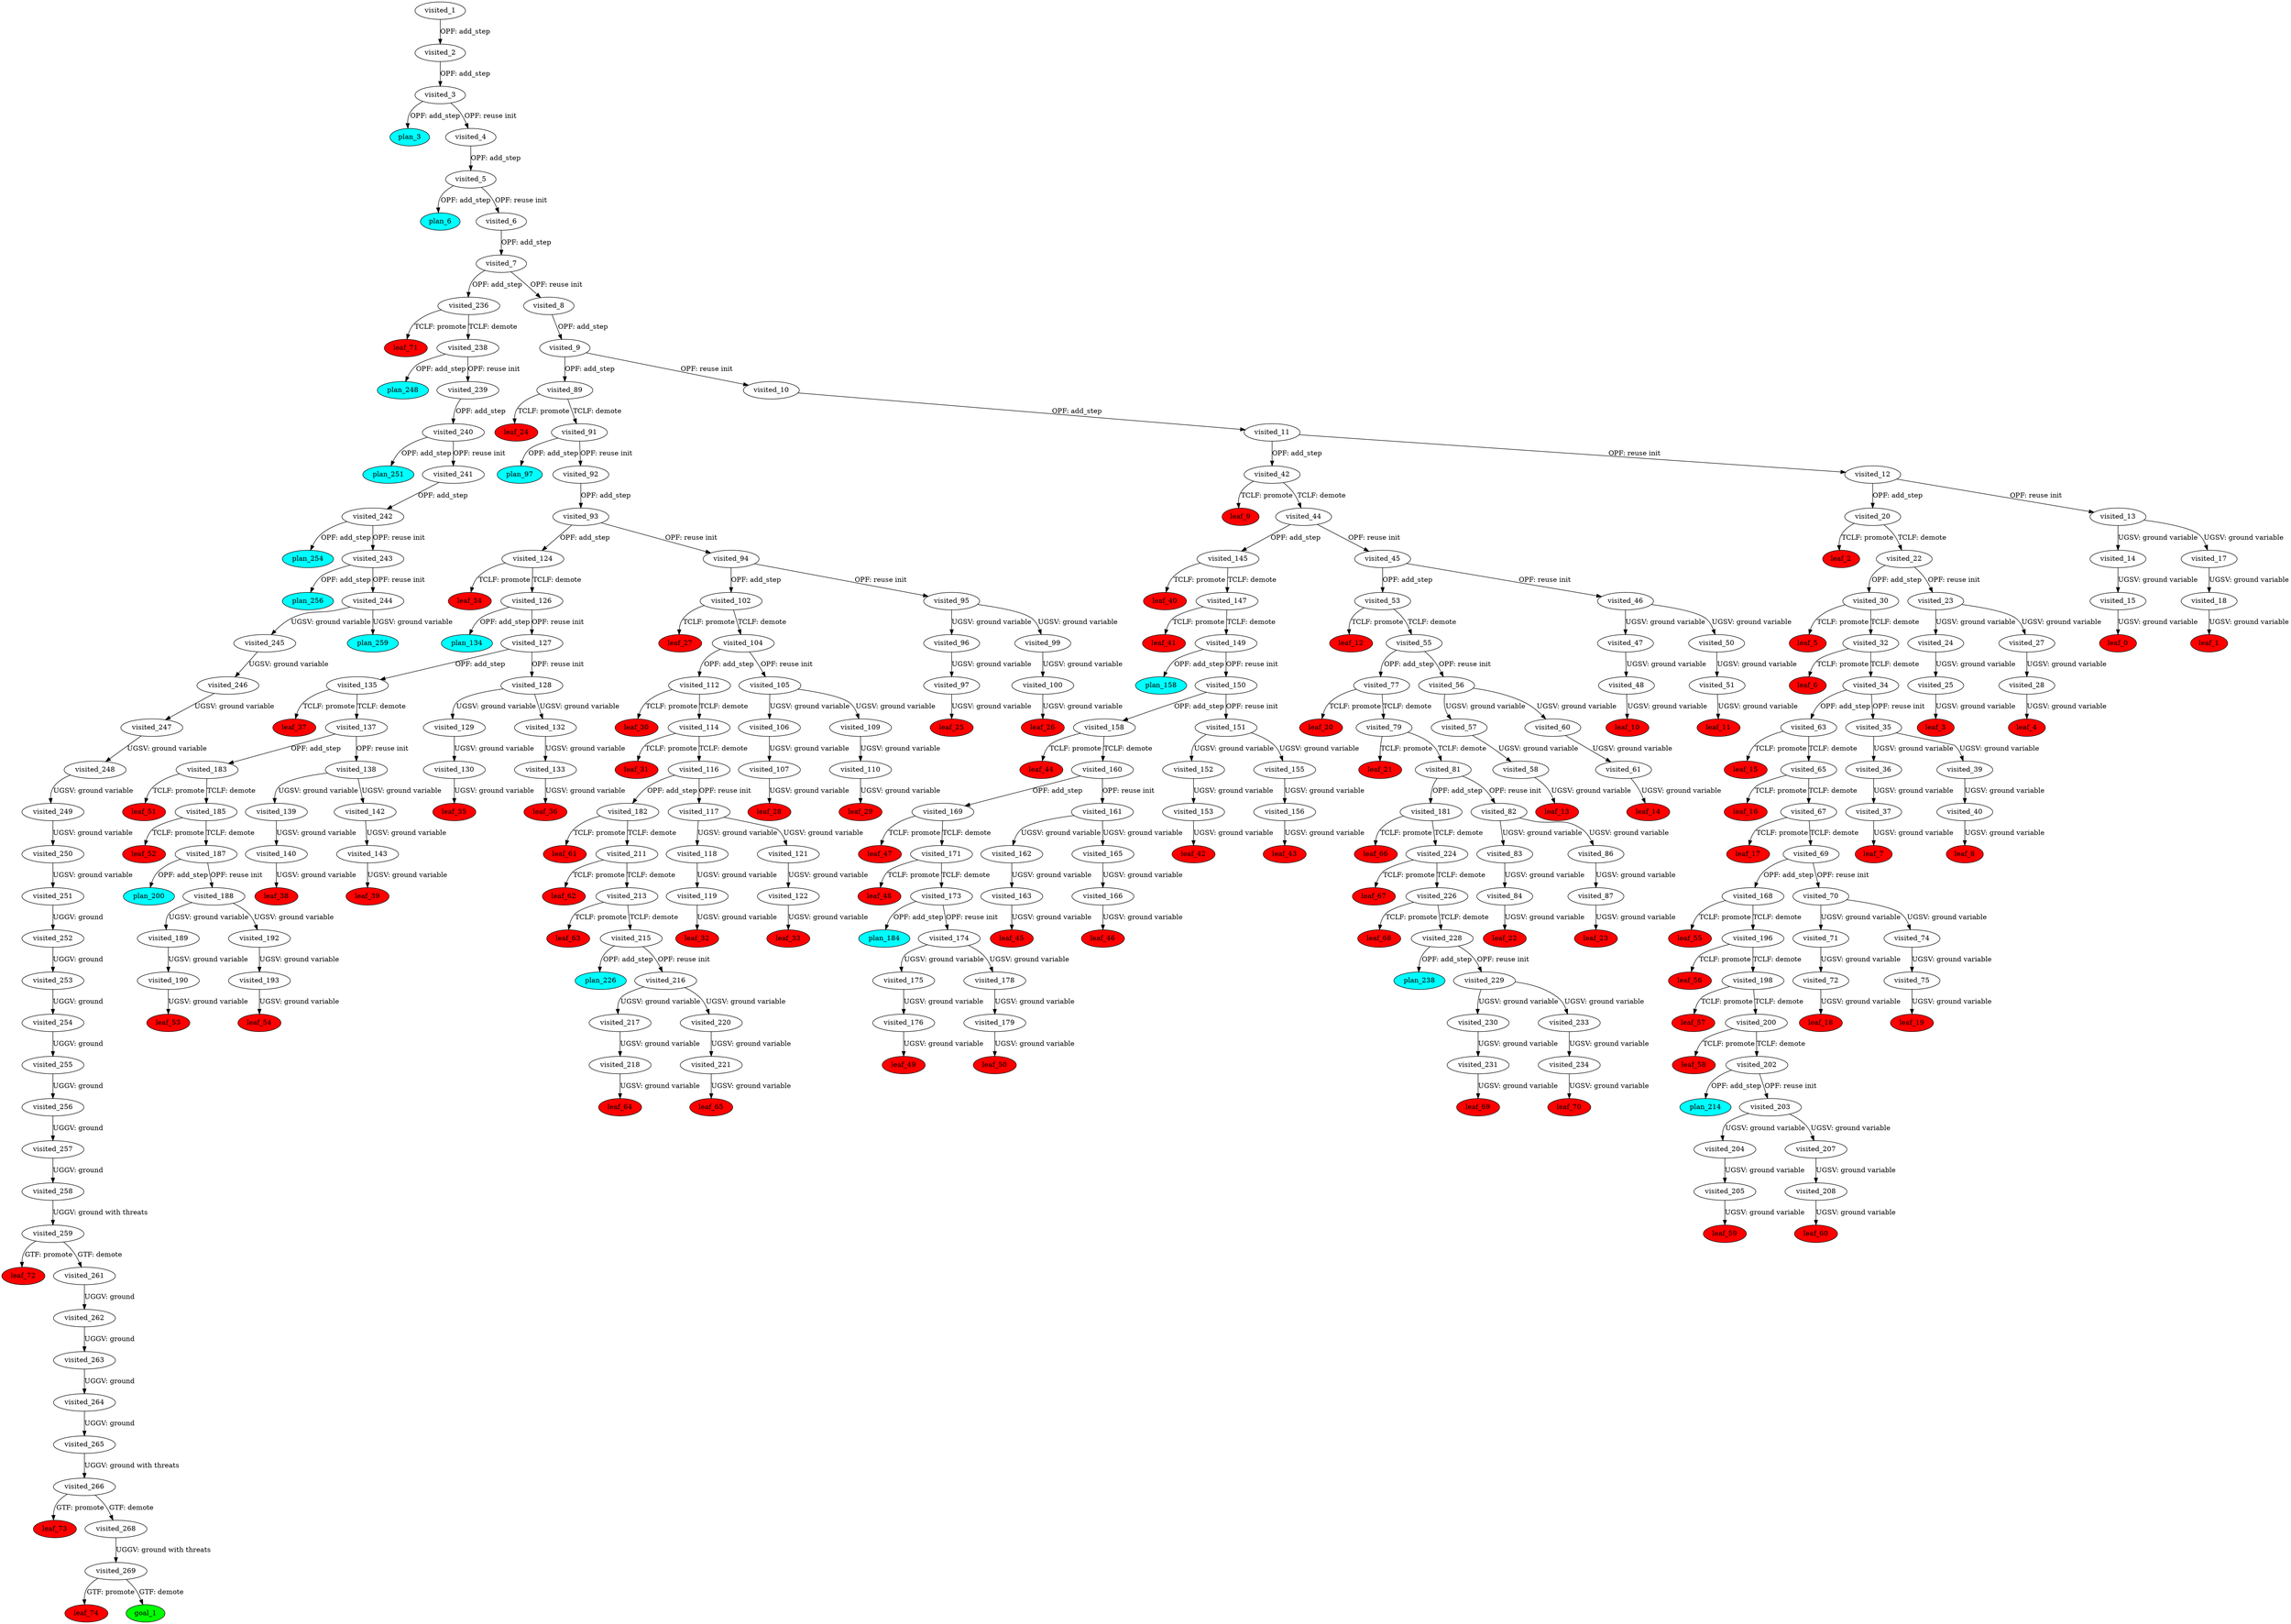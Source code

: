 digraph {
	"0a9e10d3-626b-2a8a-7c81-8c96a916f073" [label=plan_0 fillcolor=cyan style=filled]
	"0a9e10d3-626b-2a8a-7c81-8c96a916f073" [label=visited_1 fillcolor=white style=filled]
	"9a3d2895-cf80-b12e-5b30-0fb139f6af79" [label=plan_1 fillcolor=cyan style=filled]
	"0a9e10d3-626b-2a8a-7c81-8c96a916f073" -> "9a3d2895-cf80-b12e-5b30-0fb139f6af79" [label="OPF: add_step"]
	"9a3d2895-cf80-b12e-5b30-0fb139f6af79" [label=visited_2 fillcolor=white style=filled]
	"468d0623-153e-9f52-d495-1de65e24a913" [label=plan_2 fillcolor=cyan style=filled]
	"9a3d2895-cf80-b12e-5b30-0fb139f6af79" -> "468d0623-153e-9f52-d495-1de65e24a913" [label="OPF: add_step"]
	"468d0623-153e-9f52-d495-1de65e24a913" [label=visited_3 fillcolor=white style=filled]
	"5f35d9f3-5a5d-b202-ac65-0fe67c351c35" [label=plan_3 fillcolor=cyan style=filled]
	"468d0623-153e-9f52-d495-1de65e24a913" -> "5f35d9f3-5a5d-b202-ac65-0fe67c351c35" [label="OPF: add_step"]
	"61983f51-f022-6bce-58aa-240e4094d309" [label=plan_4 fillcolor=cyan style=filled]
	"468d0623-153e-9f52-d495-1de65e24a913" -> "61983f51-f022-6bce-58aa-240e4094d309" [label="OPF: reuse init"]
	"61983f51-f022-6bce-58aa-240e4094d309" [label=visited_4 fillcolor=white style=filled]
	"60d0f201-9d89-9652-be0f-d219b1d73ebb" [label=plan_5 fillcolor=cyan style=filled]
	"61983f51-f022-6bce-58aa-240e4094d309" -> "60d0f201-9d89-9652-be0f-d219b1d73ebb" [label="OPF: add_step"]
	"60d0f201-9d89-9652-be0f-d219b1d73ebb" [label=visited_5 fillcolor=white style=filled]
	"c2c73e17-1cfd-873a-4e1a-08208d112a3d" [label=plan_6 fillcolor=cyan style=filled]
	"60d0f201-9d89-9652-be0f-d219b1d73ebb" -> "c2c73e17-1cfd-873a-4e1a-08208d112a3d" [label="OPF: add_step"]
	"f849bb62-c650-1492-6e1a-dca0a177ccf2" [label=plan_7 fillcolor=cyan style=filled]
	"60d0f201-9d89-9652-be0f-d219b1d73ebb" -> "f849bb62-c650-1492-6e1a-dca0a177ccf2" [label="OPF: reuse init"]
	"f849bb62-c650-1492-6e1a-dca0a177ccf2" [label=visited_6 fillcolor=white style=filled]
	"6595597b-cc9d-df76-f632-8f110a103bb2" [label=plan_8 fillcolor=cyan style=filled]
	"f849bb62-c650-1492-6e1a-dca0a177ccf2" -> "6595597b-cc9d-df76-f632-8f110a103bb2" [label="OPF: add_step"]
	"6595597b-cc9d-df76-f632-8f110a103bb2" [label=visited_7 fillcolor=white style=filled]
	"54ff7e4c-c2df-af6f-91bd-c21c9fff13d1" [label=plan_9 fillcolor=cyan style=filled]
	"6595597b-cc9d-df76-f632-8f110a103bb2" -> "54ff7e4c-c2df-af6f-91bd-c21c9fff13d1" [label="OPF: add_step"]
	"0e20629f-2022-634f-a910-6253afefcc5a" [label=plan_10 fillcolor=cyan style=filled]
	"6595597b-cc9d-df76-f632-8f110a103bb2" -> "0e20629f-2022-634f-a910-6253afefcc5a" [label="OPF: reuse init"]
	"0e20629f-2022-634f-a910-6253afefcc5a" [label=visited_8 fillcolor=white style=filled]
	"d801e1e4-14ee-13d4-ed09-41bdb262762f" [label=plan_11 fillcolor=cyan style=filled]
	"0e20629f-2022-634f-a910-6253afefcc5a" -> "d801e1e4-14ee-13d4-ed09-41bdb262762f" [label="OPF: add_step"]
	"d801e1e4-14ee-13d4-ed09-41bdb262762f" [label=visited_9 fillcolor=white style=filled]
	"554e5f40-cc07-5825-69b0-353feca39912" [label=plan_12 fillcolor=cyan style=filled]
	"d801e1e4-14ee-13d4-ed09-41bdb262762f" -> "554e5f40-cc07-5825-69b0-353feca39912" [label="OPF: add_step"]
	"fc4ab3f7-b1b5-b684-3382-82da14b3c01b" [label=plan_13 fillcolor=cyan style=filled]
	"d801e1e4-14ee-13d4-ed09-41bdb262762f" -> "fc4ab3f7-b1b5-b684-3382-82da14b3c01b" [label="OPF: reuse init"]
	"fc4ab3f7-b1b5-b684-3382-82da14b3c01b" [label=visited_10 fillcolor=white style=filled]
	"3ec37e7a-75a2-d9d0-9ea0-2b254473b5e8" [label=plan_14 fillcolor=cyan style=filled]
	"fc4ab3f7-b1b5-b684-3382-82da14b3c01b" -> "3ec37e7a-75a2-d9d0-9ea0-2b254473b5e8" [label="OPF: add_step"]
	"3ec37e7a-75a2-d9d0-9ea0-2b254473b5e8" [label=visited_11 fillcolor=white style=filled]
	"b6610e64-34f2-304b-f2af-32b3a1939c98" [label=plan_15 fillcolor=cyan style=filled]
	"3ec37e7a-75a2-d9d0-9ea0-2b254473b5e8" -> "b6610e64-34f2-304b-f2af-32b3a1939c98" [label="OPF: add_step"]
	"d2f33de9-abb2-e4e5-6d3e-341ae8a36565" [label=plan_16 fillcolor=cyan style=filled]
	"3ec37e7a-75a2-d9d0-9ea0-2b254473b5e8" -> "d2f33de9-abb2-e4e5-6d3e-341ae8a36565" [label="OPF: reuse init"]
	"d2f33de9-abb2-e4e5-6d3e-341ae8a36565" [label=visited_12 fillcolor=white style=filled]
	"087cf1ac-f8c1-d222-1a41-3ec73db6e6f7" [label=plan_17 fillcolor=cyan style=filled]
	"d2f33de9-abb2-e4e5-6d3e-341ae8a36565" -> "087cf1ac-f8c1-d222-1a41-3ec73db6e6f7" [label="OPF: add_step"]
	"f7257825-e8ff-2991-7555-de6ec7020a01" [label=plan_18 fillcolor=cyan style=filled]
	"d2f33de9-abb2-e4e5-6d3e-341ae8a36565" -> "f7257825-e8ff-2991-7555-de6ec7020a01" [label="OPF: reuse init"]
	"f7257825-e8ff-2991-7555-de6ec7020a01" [label=visited_13 fillcolor=white style=filled]
	"a98112a3-94e1-90ac-0a1e-9f2c5f5806cd" [label=plan_19 fillcolor=cyan style=filled]
	"f7257825-e8ff-2991-7555-de6ec7020a01" -> "a98112a3-94e1-90ac-0a1e-9f2c5f5806cd" [label="UGSV: ground variable"]
	"d160cf42-4f03-0adf-e846-875e45f363f4" [label=plan_20 fillcolor=cyan style=filled]
	"f7257825-e8ff-2991-7555-de6ec7020a01" -> "d160cf42-4f03-0adf-e846-875e45f363f4" [label="UGSV: ground variable"]
	"a98112a3-94e1-90ac-0a1e-9f2c5f5806cd" [label=visited_14 fillcolor=white style=filled]
	"ef18da80-7edd-b12b-154a-aecd38de3f1c" [label=plan_21 fillcolor=cyan style=filled]
	"a98112a3-94e1-90ac-0a1e-9f2c5f5806cd" -> "ef18da80-7edd-b12b-154a-aecd38de3f1c" [label="UGSV: ground variable"]
	"ef18da80-7edd-b12b-154a-aecd38de3f1c" [label=visited_15 fillcolor=white style=filled]
	"f213364d-cb1f-4fe0-c790-f4fbec2fc93d" [label=plan_22 fillcolor=cyan style=filled]
	"ef18da80-7edd-b12b-154a-aecd38de3f1c" -> "f213364d-cb1f-4fe0-c790-f4fbec2fc93d" [label="UGSV: ground variable"]
	"f213364d-cb1f-4fe0-c790-f4fbec2fc93d" [label=visited_16 fillcolor=white style=filled]
	"f213364d-cb1f-4fe0-c790-f4fbec2fc93d" [label=leaf_0 fillcolor=red style=filled]
	"d160cf42-4f03-0adf-e846-875e45f363f4" [label=visited_17 fillcolor=white style=filled]
	"7973a413-8330-5c57-b6ff-68376faeabba" [label=plan_23 fillcolor=cyan style=filled]
	"d160cf42-4f03-0adf-e846-875e45f363f4" -> "7973a413-8330-5c57-b6ff-68376faeabba" [label="UGSV: ground variable"]
	"7973a413-8330-5c57-b6ff-68376faeabba" [label=visited_18 fillcolor=white style=filled]
	"d33d0933-c890-8f7e-bedc-24cdf234348a" [label=plan_24 fillcolor=cyan style=filled]
	"7973a413-8330-5c57-b6ff-68376faeabba" -> "d33d0933-c890-8f7e-bedc-24cdf234348a" [label="UGSV: ground variable"]
	"d33d0933-c890-8f7e-bedc-24cdf234348a" [label=visited_19 fillcolor=white style=filled]
	"d33d0933-c890-8f7e-bedc-24cdf234348a" [label=leaf_1 fillcolor=red style=filled]
	"087cf1ac-f8c1-d222-1a41-3ec73db6e6f7" [label=visited_20 fillcolor=white style=filled]
	"7b260f44-50ed-42d9-a857-e1e8e30bcc40" [label=plan_25 fillcolor=cyan style=filled]
	"087cf1ac-f8c1-d222-1a41-3ec73db6e6f7" -> "7b260f44-50ed-42d9-a857-e1e8e30bcc40" [label="TCLF: promote"]
	"87d802a1-42e7-6bef-8b95-700a5f4761c9" [label=plan_26 fillcolor=cyan style=filled]
	"087cf1ac-f8c1-d222-1a41-3ec73db6e6f7" -> "87d802a1-42e7-6bef-8b95-700a5f4761c9" [label="TCLF: demote"]
	"7b260f44-50ed-42d9-a857-e1e8e30bcc40" [label=visited_21 fillcolor=white style=filled]
	"7b260f44-50ed-42d9-a857-e1e8e30bcc40" [label=leaf_2 fillcolor=red style=filled]
	"87d802a1-42e7-6bef-8b95-700a5f4761c9" [label=visited_22 fillcolor=white style=filled]
	"99872c6f-3562-e906-6721-6cf63db1d06f" [label=plan_27 fillcolor=cyan style=filled]
	"87d802a1-42e7-6bef-8b95-700a5f4761c9" -> "99872c6f-3562-e906-6721-6cf63db1d06f" [label="OPF: add_step"]
	"c2f42d84-e898-41e3-4aad-d895d304c821" [label=plan_28 fillcolor=cyan style=filled]
	"87d802a1-42e7-6bef-8b95-700a5f4761c9" -> "c2f42d84-e898-41e3-4aad-d895d304c821" [label="OPF: reuse init"]
	"c2f42d84-e898-41e3-4aad-d895d304c821" [label=visited_23 fillcolor=white style=filled]
	"4d56af40-6af4-30b3-24e8-1d8321918ba0" [label=plan_29 fillcolor=cyan style=filled]
	"c2f42d84-e898-41e3-4aad-d895d304c821" -> "4d56af40-6af4-30b3-24e8-1d8321918ba0" [label="UGSV: ground variable"]
	"422fbb33-1f21-fcb1-0443-cfda137dc095" [label=plan_30 fillcolor=cyan style=filled]
	"c2f42d84-e898-41e3-4aad-d895d304c821" -> "422fbb33-1f21-fcb1-0443-cfda137dc095" [label="UGSV: ground variable"]
	"4d56af40-6af4-30b3-24e8-1d8321918ba0" [label=visited_24 fillcolor=white style=filled]
	"0160b56b-e4e1-524d-313a-c46424206bc2" [label=plan_31 fillcolor=cyan style=filled]
	"4d56af40-6af4-30b3-24e8-1d8321918ba0" -> "0160b56b-e4e1-524d-313a-c46424206bc2" [label="UGSV: ground variable"]
	"0160b56b-e4e1-524d-313a-c46424206bc2" [label=visited_25 fillcolor=white style=filled]
	"63f6c0d8-d28d-66aa-618b-47ed5cffd12f" [label=plan_32 fillcolor=cyan style=filled]
	"0160b56b-e4e1-524d-313a-c46424206bc2" -> "63f6c0d8-d28d-66aa-618b-47ed5cffd12f" [label="UGSV: ground variable"]
	"63f6c0d8-d28d-66aa-618b-47ed5cffd12f" [label=visited_26 fillcolor=white style=filled]
	"63f6c0d8-d28d-66aa-618b-47ed5cffd12f" [label=leaf_3 fillcolor=red style=filled]
	"422fbb33-1f21-fcb1-0443-cfda137dc095" [label=visited_27 fillcolor=white style=filled]
	"3cf40455-4211-bb02-7c68-83a01fcfe00e" [label=plan_33 fillcolor=cyan style=filled]
	"422fbb33-1f21-fcb1-0443-cfda137dc095" -> "3cf40455-4211-bb02-7c68-83a01fcfe00e" [label="UGSV: ground variable"]
	"3cf40455-4211-bb02-7c68-83a01fcfe00e" [label=visited_28 fillcolor=white style=filled]
	"072d680a-1fed-984b-2c27-65da4d42578b" [label=plan_34 fillcolor=cyan style=filled]
	"3cf40455-4211-bb02-7c68-83a01fcfe00e" -> "072d680a-1fed-984b-2c27-65da4d42578b" [label="UGSV: ground variable"]
	"072d680a-1fed-984b-2c27-65da4d42578b" [label=visited_29 fillcolor=white style=filled]
	"072d680a-1fed-984b-2c27-65da4d42578b" [label=leaf_4 fillcolor=red style=filled]
	"99872c6f-3562-e906-6721-6cf63db1d06f" [label=visited_30 fillcolor=white style=filled]
	"06d4ce8d-912d-f322-f5da-4ea5b2b53b1f" [label=plan_35 fillcolor=cyan style=filled]
	"99872c6f-3562-e906-6721-6cf63db1d06f" -> "06d4ce8d-912d-f322-f5da-4ea5b2b53b1f" [label="TCLF: promote"]
	"6f6dd3b8-19ab-bcfc-b47d-e8c43fb9f39a" [label=plan_36 fillcolor=cyan style=filled]
	"99872c6f-3562-e906-6721-6cf63db1d06f" -> "6f6dd3b8-19ab-bcfc-b47d-e8c43fb9f39a" [label="TCLF: demote"]
	"06d4ce8d-912d-f322-f5da-4ea5b2b53b1f" [label=visited_31 fillcolor=white style=filled]
	"06d4ce8d-912d-f322-f5da-4ea5b2b53b1f" [label=leaf_5 fillcolor=red style=filled]
	"6f6dd3b8-19ab-bcfc-b47d-e8c43fb9f39a" [label=visited_32 fillcolor=white style=filled]
	"63c8db5f-42e3-9c29-6973-156d9acbf074" [label=plan_37 fillcolor=cyan style=filled]
	"6f6dd3b8-19ab-bcfc-b47d-e8c43fb9f39a" -> "63c8db5f-42e3-9c29-6973-156d9acbf074" [label="TCLF: promote"]
	"02a996e0-845f-88ac-f264-d70a6e93aa6f" [label=plan_38 fillcolor=cyan style=filled]
	"6f6dd3b8-19ab-bcfc-b47d-e8c43fb9f39a" -> "02a996e0-845f-88ac-f264-d70a6e93aa6f" [label="TCLF: demote"]
	"63c8db5f-42e3-9c29-6973-156d9acbf074" [label=visited_33 fillcolor=white style=filled]
	"63c8db5f-42e3-9c29-6973-156d9acbf074" [label=leaf_6 fillcolor=red style=filled]
	"02a996e0-845f-88ac-f264-d70a6e93aa6f" [label=visited_34 fillcolor=white style=filled]
	"d3705ef8-2666-f8d1-f3c9-97dbc400ba3c" [label=plan_39 fillcolor=cyan style=filled]
	"02a996e0-845f-88ac-f264-d70a6e93aa6f" -> "d3705ef8-2666-f8d1-f3c9-97dbc400ba3c" [label="OPF: add_step"]
	"6ed9cce2-eb69-c6b6-2858-a3d49047fdea" [label=plan_40 fillcolor=cyan style=filled]
	"02a996e0-845f-88ac-f264-d70a6e93aa6f" -> "6ed9cce2-eb69-c6b6-2858-a3d49047fdea" [label="OPF: reuse init"]
	"6ed9cce2-eb69-c6b6-2858-a3d49047fdea" [label=visited_35 fillcolor=white style=filled]
	"e437e45d-ad73-4c4b-9918-91125e1b4741" [label=plan_41 fillcolor=cyan style=filled]
	"6ed9cce2-eb69-c6b6-2858-a3d49047fdea" -> "e437e45d-ad73-4c4b-9918-91125e1b4741" [label="UGSV: ground variable"]
	"2ed7e3f7-0a46-9ab4-f833-f215a37cd69c" [label=plan_42 fillcolor=cyan style=filled]
	"6ed9cce2-eb69-c6b6-2858-a3d49047fdea" -> "2ed7e3f7-0a46-9ab4-f833-f215a37cd69c" [label="UGSV: ground variable"]
	"e437e45d-ad73-4c4b-9918-91125e1b4741" [label=visited_36 fillcolor=white style=filled]
	"b2c2f807-7477-1e37-f0eb-79dcd77845ac" [label=plan_43 fillcolor=cyan style=filled]
	"e437e45d-ad73-4c4b-9918-91125e1b4741" -> "b2c2f807-7477-1e37-f0eb-79dcd77845ac" [label="UGSV: ground variable"]
	"b2c2f807-7477-1e37-f0eb-79dcd77845ac" [label=visited_37 fillcolor=white style=filled]
	"f9a77656-9d51-2836-691c-5f384c23b99c" [label=plan_44 fillcolor=cyan style=filled]
	"b2c2f807-7477-1e37-f0eb-79dcd77845ac" -> "f9a77656-9d51-2836-691c-5f384c23b99c" [label="UGSV: ground variable"]
	"f9a77656-9d51-2836-691c-5f384c23b99c" [label=visited_38 fillcolor=white style=filled]
	"f9a77656-9d51-2836-691c-5f384c23b99c" [label=leaf_7 fillcolor=red style=filled]
	"2ed7e3f7-0a46-9ab4-f833-f215a37cd69c" [label=visited_39 fillcolor=white style=filled]
	"8ef96d1d-ab03-5b9d-73c1-ca0ecfb7f286" [label=plan_45 fillcolor=cyan style=filled]
	"2ed7e3f7-0a46-9ab4-f833-f215a37cd69c" -> "8ef96d1d-ab03-5b9d-73c1-ca0ecfb7f286" [label="UGSV: ground variable"]
	"8ef96d1d-ab03-5b9d-73c1-ca0ecfb7f286" [label=visited_40 fillcolor=white style=filled]
	"0c3dc9aa-0a74-40d6-2bdf-b4e8ff52eb03" [label=plan_46 fillcolor=cyan style=filled]
	"8ef96d1d-ab03-5b9d-73c1-ca0ecfb7f286" -> "0c3dc9aa-0a74-40d6-2bdf-b4e8ff52eb03" [label="UGSV: ground variable"]
	"0c3dc9aa-0a74-40d6-2bdf-b4e8ff52eb03" [label=visited_41 fillcolor=white style=filled]
	"0c3dc9aa-0a74-40d6-2bdf-b4e8ff52eb03" [label=leaf_8 fillcolor=red style=filled]
	"b6610e64-34f2-304b-f2af-32b3a1939c98" [label=visited_42 fillcolor=white style=filled]
	"ac8ade90-bdba-6a7b-bac1-4b64f87a4e5d" [label=plan_47 fillcolor=cyan style=filled]
	"b6610e64-34f2-304b-f2af-32b3a1939c98" -> "ac8ade90-bdba-6a7b-bac1-4b64f87a4e5d" [label="TCLF: promote"]
	"7c2d17b7-3c0a-4ab0-13cc-0bcd85b1309b" [label=plan_48 fillcolor=cyan style=filled]
	"b6610e64-34f2-304b-f2af-32b3a1939c98" -> "7c2d17b7-3c0a-4ab0-13cc-0bcd85b1309b" [label="TCLF: demote"]
	"ac8ade90-bdba-6a7b-bac1-4b64f87a4e5d" [label=visited_43 fillcolor=white style=filled]
	"ac8ade90-bdba-6a7b-bac1-4b64f87a4e5d" [label=leaf_9 fillcolor=red style=filled]
	"7c2d17b7-3c0a-4ab0-13cc-0bcd85b1309b" [label=visited_44 fillcolor=white style=filled]
	"2c40b54e-4393-6550-ace0-e3b4210b1cff" [label=plan_49 fillcolor=cyan style=filled]
	"7c2d17b7-3c0a-4ab0-13cc-0bcd85b1309b" -> "2c40b54e-4393-6550-ace0-e3b4210b1cff" [label="OPF: add_step"]
	"90868ed9-76b0-bf1a-7c5e-4627ca74b799" [label=plan_50 fillcolor=cyan style=filled]
	"7c2d17b7-3c0a-4ab0-13cc-0bcd85b1309b" -> "90868ed9-76b0-bf1a-7c5e-4627ca74b799" [label="OPF: reuse init"]
	"90868ed9-76b0-bf1a-7c5e-4627ca74b799" [label=visited_45 fillcolor=white style=filled]
	"07276bdb-b8e7-7e1a-048a-c2aad707a313" [label=plan_51 fillcolor=cyan style=filled]
	"90868ed9-76b0-bf1a-7c5e-4627ca74b799" -> "07276bdb-b8e7-7e1a-048a-c2aad707a313" [label="OPF: add_step"]
	"9caf2fc4-a2e9-a072-23e3-3d376ed3d084" [label=plan_52 fillcolor=cyan style=filled]
	"90868ed9-76b0-bf1a-7c5e-4627ca74b799" -> "9caf2fc4-a2e9-a072-23e3-3d376ed3d084" [label="OPF: reuse init"]
	"9caf2fc4-a2e9-a072-23e3-3d376ed3d084" [label=visited_46 fillcolor=white style=filled]
	"086f9e86-f69a-02b5-af00-cf30cba3b54c" [label=plan_53 fillcolor=cyan style=filled]
	"9caf2fc4-a2e9-a072-23e3-3d376ed3d084" -> "086f9e86-f69a-02b5-af00-cf30cba3b54c" [label="UGSV: ground variable"]
	"c67be8e3-f9e7-5d75-deb4-fe37aa4cfa55" [label=plan_54 fillcolor=cyan style=filled]
	"9caf2fc4-a2e9-a072-23e3-3d376ed3d084" -> "c67be8e3-f9e7-5d75-deb4-fe37aa4cfa55" [label="UGSV: ground variable"]
	"086f9e86-f69a-02b5-af00-cf30cba3b54c" [label=visited_47 fillcolor=white style=filled]
	"21e094fc-15db-a69e-591a-86896626978d" [label=plan_55 fillcolor=cyan style=filled]
	"086f9e86-f69a-02b5-af00-cf30cba3b54c" -> "21e094fc-15db-a69e-591a-86896626978d" [label="UGSV: ground variable"]
	"21e094fc-15db-a69e-591a-86896626978d" [label=visited_48 fillcolor=white style=filled]
	"debd7bfa-51b8-181f-66b9-4d32fee673d7" [label=plan_56 fillcolor=cyan style=filled]
	"21e094fc-15db-a69e-591a-86896626978d" -> "debd7bfa-51b8-181f-66b9-4d32fee673d7" [label="UGSV: ground variable"]
	"debd7bfa-51b8-181f-66b9-4d32fee673d7" [label=visited_49 fillcolor=white style=filled]
	"debd7bfa-51b8-181f-66b9-4d32fee673d7" [label=leaf_10 fillcolor=red style=filled]
	"c67be8e3-f9e7-5d75-deb4-fe37aa4cfa55" [label=visited_50 fillcolor=white style=filled]
	"8e0f4617-3c4e-fd0c-24fa-95c15d029c3c" [label=plan_57 fillcolor=cyan style=filled]
	"c67be8e3-f9e7-5d75-deb4-fe37aa4cfa55" -> "8e0f4617-3c4e-fd0c-24fa-95c15d029c3c" [label="UGSV: ground variable"]
	"8e0f4617-3c4e-fd0c-24fa-95c15d029c3c" [label=visited_51 fillcolor=white style=filled]
	"cd2c99c2-f13b-88cf-7041-f2ae73297767" [label=plan_58 fillcolor=cyan style=filled]
	"8e0f4617-3c4e-fd0c-24fa-95c15d029c3c" -> "cd2c99c2-f13b-88cf-7041-f2ae73297767" [label="UGSV: ground variable"]
	"cd2c99c2-f13b-88cf-7041-f2ae73297767" [label=visited_52 fillcolor=white style=filled]
	"cd2c99c2-f13b-88cf-7041-f2ae73297767" [label=leaf_11 fillcolor=red style=filled]
	"07276bdb-b8e7-7e1a-048a-c2aad707a313" [label=visited_53 fillcolor=white style=filled]
	"6826d833-0e56-7e61-588c-0f3ae98acce5" [label=plan_59 fillcolor=cyan style=filled]
	"07276bdb-b8e7-7e1a-048a-c2aad707a313" -> "6826d833-0e56-7e61-588c-0f3ae98acce5" [label="TCLF: promote"]
	"ce40691a-3484-5369-98e6-c1b8a318fff6" [label=plan_60 fillcolor=cyan style=filled]
	"07276bdb-b8e7-7e1a-048a-c2aad707a313" -> "ce40691a-3484-5369-98e6-c1b8a318fff6" [label="TCLF: demote"]
	"6826d833-0e56-7e61-588c-0f3ae98acce5" [label=visited_54 fillcolor=white style=filled]
	"6826d833-0e56-7e61-588c-0f3ae98acce5" [label=leaf_12 fillcolor=red style=filled]
	"ce40691a-3484-5369-98e6-c1b8a318fff6" [label=visited_55 fillcolor=white style=filled]
	"66024a18-798d-6acf-a020-72ff572bfeea" [label=plan_61 fillcolor=cyan style=filled]
	"ce40691a-3484-5369-98e6-c1b8a318fff6" -> "66024a18-798d-6acf-a020-72ff572bfeea" [label="OPF: add_step"]
	"7135c7d1-a489-f872-9be3-13d0d5a087f2" [label=plan_62 fillcolor=cyan style=filled]
	"ce40691a-3484-5369-98e6-c1b8a318fff6" -> "7135c7d1-a489-f872-9be3-13d0d5a087f2" [label="OPF: reuse init"]
	"7135c7d1-a489-f872-9be3-13d0d5a087f2" [label=visited_56 fillcolor=white style=filled]
	"b6f2c84e-72e7-270b-0428-7b5e6f7666c4" [label=plan_63 fillcolor=cyan style=filled]
	"7135c7d1-a489-f872-9be3-13d0d5a087f2" -> "b6f2c84e-72e7-270b-0428-7b5e6f7666c4" [label="UGSV: ground variable"]
	"e58220fb-44c0-4650-039c-d30e9b32c18a" [label=plan_64 fillcolor=cyan style=filled]
	"7135c7d1-a489-f872-9be3-13d0d5a087f2" -> "e58220fb-44c0-4650-039c-d30e9b32c18a" [label="UGSV: ground variable"]
	"b6f2c84e-72e7-270b-0428-7b5e6f7666c4" [label=visited_57 fillcolor=white style=filled]
	"977b95d6-55d2-215d-562e-4c330b596674" [label=plan_65 fillcolor=cyan style=filled]
	"b6f2c84e-72e7-270b-0428-7b5e6f7666c4" -> "977b95d6-55d2-215d-562e-4c330b596674" [label="UGSV: ground variable"]
	"977b95d6-55d2-215d-562e-4c330b596674" [label=visited_58 fillcolor=white style=filled]
	"109797e1-bd4b-da9d-3c88-f1dfc22b6013" [label=plan_66 fillcolor=cyan style=filled]
	"977b95d6-55d2-215d-562e-4c330b596674" -> "109797e1-bd4b-da9d-3c88-f1dfc22b6013" [label="UGSV: ground variable"]
	"109797e1-bd4b-da9d-3c88-f1dfc22b6013" [label=visited_59 fillcolor=white style=filled]
	"109797e1-bd4b-da9d-3c88-f1dfc22b6013" [label=leaf_13 fillcolor=red style=filled]
	"e58220fb-44c0-4650-039c-d30e9b32c18a" [label=visited_60 fillcolor=white style=filled]
	"0b2c7790-9e19-5755-5d2e-7eec15de2c3b" [label=plan_67 fillcolor=cyan style=filled]
	"e58220fb-44c0-4650-039c-d30e9b32c18a" -> "0b2c7790-9e19-5755-5d2e-7eec15de2c3b" [label="UGSV: ground variable"]
	"0b2c7790-9e19-5755-5d2e-7eec15de2c3b" [label=visited_61 fillcolor=white style=filled]
	"704dc28c-8f36-48b4-ca53-6e222fcde2a7" [label=plan_68 fillcolor=cyan style=filled]
	"0b2c7790-9e19-5755-5d2e-7eec15de2c3b" -> "704dc28c-8f36-48b4-ca53-6e222fcde2a7" [label="UGSV: ground variable"]
	"704dc28c-8f36-48b4-ca53-6e222fcde2a7" [label=visited_62 fillcolor=white style=filled]
	"704dc28c-8f36-48b4-ca53-6e222fcde2a7" [label=leaf_14 fillcolor=red style=filled]
	"d3705ef8-2666-f8d1-f3c9-97dbc400ba3c" [label=visited_63 fillcolor=white style=filled]
	"e3633352-7209-b6ed-5549-6b06eb328007" [label=plan_69 fillcolor=cyan style=filled]
	"d3705ef8-2666-f8d1-f3c9-97dbc400ba3c" -> "e3633352-7209-b6ed-5549-6b06eb328007" [label="TCLF: promote"]
	"1b7820bf-c746-3641-e191-6fcd4dfd2468" [label=plan_70 fillcolor=cyan style=filled]
	"d3705ef8-2666-f8d1-f3c9-97dbc400ba3c" -> "1b7820bf-c746-3641-e191-6fcd4dfd2468" [label="TCLF: demote"]
	"e3633352-7209-b6ed-5549-6b06eb328007" [label=visited_64 fillcolor=white style=filled]
	"e3633352-7209-b6ed-5549-6b06eb328007" [label=leaf_15 fillcolor=red style=filled]
	"1b7820bf-c746-3641-e191-6fcd4dfd2468" [label=visited_65 fillcolor=white style=filled]
	"b81505d0-42c8-cb7e-e961-16419eb65e43" [label=plan_71 fillcolor=cyan style=filled]
	"1b7820bf-c746-3641-e191-6fcd4dfd2468" -> "b81505d0-42c8-cb7e-e961-16419eb65e43" [label="TCLF: promote"]
	"f514875c-a21e-fafc-ff49-e3195844e380" [label=plan_72 fillcolor=cyan style=filled]
	"1b7820bf-c746-3641-e191-6fcd4dfd2468" -> "f514875c-a21e-fafc-ff49-e3195844e380" [label="TCLF: demote"]
	"b81505d0-42c8-cb7e-e961-16419eb65e43" [label=visited_66 fillcolor=white style=filled]
	"b81505d0-42c8-cb7e-e961-16419eb65e43" [label=leaf_16 fillcolor=red style=filled]
	"f514875c-a21e-fafc-ff49-e3195844e380" [label=visited_67 fillcolor=white style=filled]
	"a235adfd-8576-a368-0b20-d1f1d92bd9c0" [label=plan_73 fillcolor=cyan style=filled]
	"f514875c-a21e-fafc-ff49-e3195844e380" -> "a235adfd-8576-a368-0b20-d1f1d92bd9c0" [label="TCLF: promote"]
	"6f11b5b2-09c6-f153-9cc7-8704f3e5be52" [label=plan_74 fillcolor=cyan style=filled]
	"f514875c-a21e-fafc-ff49-e3195844e380" -> "6f11b5b2-09c6-f153-9cc7-8704f3e5be52" [label="TCLF: demote"]
	"a235adfd-8576-a368-0b20-d1f1d92bd9c0" [label=visited_68 fillcolor=white style=filled]
	"a235adfd-8576-a368-0b20-d1f1d92bd9c0" [label=leaf_17 fillcolor=red style=filled]
	"6f11b5b2-09c6-f153-9cc7-8704f3e5be52" [label=visited_69 fillcolor=white style=filled]
	"6a63c6a9-3b6d-4b6e-0668-bd6b624307a2" [label=plan_75 fillcolor=cyan style=filled]
	"6f11b5b2-09c6-f153-9cc7-8704f3e5be52" -> "6a63c6a9-3b6d-4b6e-0668-bd6b624307a2" [label="OPF: add_step"]
	"f93ebbad-95c7-b4cf-4d4e-8d9a67bd2b2f" [label=plan_76 fillcolor=cyan style=filled]
	"6f11b5b2-09c6-f153-9cc7-8704f3e5be52" -> "f93ebbad-95c7-b4cf-4d4e-8d9a67bd2b2f" [label="OPF: reuse init"]
	"f93ebbad-95c7-b4cf-4d4e-8d9a67bd2b2f" [label=visited_70 fillcolor=white style=filled]
	"188f3807-e915-855f-6a72-92a645fbe0e3" [label=plan_77 fillcolor=cyan style=filled]
	"f93ebbad-95c7-b4cf-4d4e-8d9a67bd2b2f" -> "188f3807-e915-855f-6a72-92a645fbe0e3" [label="UGSV: ground variable"]
	"2878e868-e02d-60d6-540b-afd0ca68e4f0" [label=plan_78 fillcolor=cyan style=filled]
	"f93ebbad-95c7-b4cf-4d4e-8d9a67bd2b2f" -> "2878e868-e02d-60d6-540b-afd0ca68e4f0" [label="UGSV: ground variable"]
	"188f3807-e915-855f-6a72-92a645fbe0e3" [label=visited_71 fillcolor=white style=filled]
	"ef02b783-f9f3-44ad-53ee-436b1d07b06e" [label=plan_79 fillcolor=cyan style=filled]
	"188f3807-e915-855f-6a72-92a645fbe0e3" -> "ef02b783-f9f3-44ad-53ee-436b1d07b06e" [label="UGSV: ground variable"]
	"ef02b783-f9f3-44ad-53ee-436b1d07b06e" [label=visited_72 fillcolor=white style=filled]
	"69a58054-5c94-a47b-1bfb-d8309cb97eeb" [label=plan_80 fillcolor=cyan style=filled]
	"ef02b783-f9f3-44ad-53ee-436b1d07b06e" -> "69a58054-5c94-a47b-1bfb-d8309cb97eeb" [label="UGSV: ground variable"]
	"69a58054-5c94-a47b-1bfb-d8309cb97eeb" [label=visited_73 fillcolor=white style=filled]
	"69a58054-5c94-a47b-1bfb-d8309cb97eeb" [label=leaf_18 fillcolor=red style=filled]
	"2878e868-e02d-60d6-540b-afd0ca68e4f0" [label=visited_74 fillcolor=white style=filled]
	"b0dfd7b9-fa66-f2c0-9c4c-532de2999e1a" [label=plan_81 fillcolor=cyan style=filled]
	"2878e868-e02d-60d6-540b-afd0ca68e4f0" -> "b0dfd7b9-fa66-f2c0-9c4c-532de2999e1a" [label="UGSV: ground variable"]
	"b0dfd7b9-fa66-f2c0-9c4c-532de2999e1a" [label=visited_75 fillcolor=white style=filled]
	"ab51703e-0433-d40a-6c70-007d0778cbaf" [label=plan_82 fillcolor=cyan style=filled]
	"b0dfd7b9-fa66-f2c0-9c4c-532de2999e1a" -> "ab51703e-0433-d40a-6c70-007d0778cbaf" [label="UGSV: ground variable"]
	"ab51703e-0433-d40a-6c70-007d0778cbaf" [label=visited_76 fillcolor=white style=filled]
	"ab51703e-0433-d40a-6c70-007d0778cbaf" [label=leaf_19 fillcolor=red style=filled]
	"66024a18-798d-6acf-a020-72ff572bfeea" [label=visited_77 fillcolor=white style=filled]
	"9dde43be-b232-03b2-27c2-72c407d8a281" [label=plan_83 fillcolor=cyan style=filled]
	"66024a18-798d-6acf-a020-72ff572bfeea" -> "9dde43be-b232-03b2-27c2-72c407d8a281" [label="TCLF: promote"]
	"f3676a37-2a69-9380-b8c8-b9da87ee3a06" [label=plan_84 fillcolor=cyan style=filled]
	"66024a18-798d-6acf-a020-72ff572bfeea" -> "f3676a37-2a69-9380-b8c8-b9da87ee3a06" [label="TCLF: demote"]
	"9dde43be-b232-03b2-27c2-72c407d8a281" [label=visited_78 fillcolor=white style=filled]
	"9dde43be-b232-03b2-27c2-72c407d8a281" [label=leaf_20 fillcolor=red style=filled]
	"f3676a37-2a69-9380-b8c8-b9da87ee3a06" [label=visited_79 fillcolor=white style=filled]
	"8cccaeb3-e9b5-0986-43fa-985925dc1309" [label=plan_85 fillcolor=cyan style=filled]
	"f3676a37-2a69-9380-b8c8-b9da87ee3a06" -> "8cccaeb3-e9b5-0986-43fa-985925dc1309" [label="TCLF: promote"]
	"7018fa03-b339-01c0-e466-df1c95a1bd47" [label=plan_86 fillcolor=cyan style=filled]
	"f3676a37-2a69-9380-b8c8-b9da87ee3a06" -> "7018fa03-b339-01c0-e466-df1c95a1bd47" [label="TCLF: demote"]
	"8cccaeb3-e9b5-0986-43fa-985925dc1309" [label=visited_80 fillcolor=white style=filled]
	"8cccaeb3-e9b5-0986-43fa-985925dc1309" [label=leaf_21 fillcolor=red style=filled]
	"7018fa03-b339-01c0-e466-df1c95a1bd47" [label=visited_81 fillcolor=white style=filled]
	"0d2a26b2-79d8-6d23-4fe4-5ad21122439d" [label=plan_87 fillcolor=cyan style=filled]
	"7018fa03-b339-01c0-e466-df1c95a1bd47" -> "0d2a26b2-79d8-6d23-4fe4-5ad21122439d" [label="OPF: add_step"]
	"ff62236c-6987-5328-550d-987d226f09a1" [label=plan_88 fillcolor=cyan style=filled]
	"7018fa03-b339-01c0-e466-df1c95a1bd47" -> "ff62236c-6987-5328-550d-987d226f09a1" [label="OPF: reuse init"]
	"ff62236c-6987-5328-550d-987d226f09a1" [label=visited_82 fillcolor=white style=filled]
	"2405c33c-1072-ac5a-58c9-3ac694ff24c6" [label=plan_89 fillcolor=cyan style=filled]
	"ff62236c-6987-5328-550d-987d226f09a1" -> "2405c33c-1072-ac5a-58c9-3ac694ff24c6" [label="UGSV: ground variable"]
	"6c06fc1c-1103-7ce4-5f27-ba2cd892bfe5" [label=plan_90 fillcolor=cyan style=filled]
	"ff62236c-6987-5328-550d-987d226f09a1" -> "6c06fc1c-1103-7ce4-5f27-ba2cd892bfe5" [label="UGSV: ground variable"]
	"2405c33c-1072-ac5a-58c9-3ac694ff24c6" [label=visited_83 fillcolor=white style=filled]
	"07879108-a131-d3a2-b990-9cd1807c99c8" [label=plan_91 fillcolor=cyan style=filled]
	"2405c33c-1072-ac5a-58c9-3ac694ff24c6" -> "07879108-a131-d3a2-b990-9cd1807c99c8" [label="UGSV: ground variable"]
	"07879108-a131-d3a2-b990-9cd1807c99c8" [label=visited_84 fillcolor=white style=filled]
	"1bf60c6e-e839-c8f6-61ca-71ad2cce4996" [label=plan_92 fillcolor=cyan style=filled]
	"07879108-a131-d3a2-b990-9cd1807c99c8" -> "1bf60c6e-e839-c8f6-61ca-71ad2cce4996" [label="UGSV: ground variable"]
	"1bf60c6e-e839-c8f6-61ca-71ad2cce4996" [label=visited_85 fillcolor=white style=filled]
	"1bf60c6e-e839-c8f6-61ca-71ad2cce4996" [label=leaf_22 fillcolor=red style=filled]
	"6c06fc1c-1103-7ce4-5f27-ba2cd892bfe5" [label=visited_86 fillcolor=white style=filled]
	"857eaa97-7c97-34db-9607-b8a0627081aa" [label=plan_93 fillcolor=cyan style=filled]
	"6c06fc1c-1103-7ce4-5f27-ba2cd892bfe5" -> "857eaa97-7c97-34db-9607-b8a0627081aa" [label="UGSV: ground variable"]
	"857eaa97-7c97-34db-9607-b8a0627081aa" [label=visited_87 fillcolor=white style=filled]
	"35e0bd49-1f50-9cf3-e2d7-7296580486aa" [label=plan_94 fillcolor=cyan style=filled]
	"857eaa97-7c97-34db-9607-b8a0627081aa" -> "35e0bd49-1f50-9cf3-e2d7-7296580486aa" [label="UGSV: ground variable"]
	"35e0bd49-1f50-9cf3-e2d7-7296580486aa" [label=visited_88 fillcolor=white style=filled]
	"35e0bd49-1f50-9cf3-e2d7-7296580486aa" [label=leaf_23 fillcolor=red style=filled]
	"554e5f40-cc07-5825-69b0-353feca39912" [label=visited_89 fillcolor=white style=filled]
	"3b61c1d9-604c-50c3-bbdb-4036443e61a2" [label=plan_95 fillcolor=cyan style=filled]
	"554e5f40-cc07-5825-69b0-353feca39912" -> "3b61c1d9-604c-50c3-bbdb-4036443e61a2" [label="TCLF: promote"]
	"8cda07ae-af8e-2bc5-562d-8e63e87e1eaa" [label=plan_96 fillcolor=cyan style=filled]
	"554e5f40-cc07-5825-69b0-353feca39912" -> "8cda07ae-af8e-2bc5-562d-8e63e87e1eaa" [label="TCLF: demote"]
	"3b61c1d9-604c-50c3-bbdb-4036443e61a2" [label=visited_90 fillcolor=white style=filled]
	"3b61c1d9-604c-50c3-bbdb-4036443e61a2" [label=leaf_24 fillcolor=red style=filled]
	"8cda07ae-af8e-2bc5-562d-8e63e87e1eaa" [label=visited_91 fillcolor=white style=filled]
	"0ae5f9ad-d193-ef51-09fc-5c3ef60ef290" [label=plan_97 fillcolor=cyan style=filled]
	"8cda07ae-af8e-2bc5-562d-8e63e87e1eaa" -> "0ae5f9ad-d193-ef51-09fc-5c3ef60ef290" [label="OPF: add_step"]
	"b241848e-c48c-0240-dae2-1ef6a152bc85" [label=plan_98 fillcolor=cyan style=filled]
	"8cda07ae-af8e-2bc5-562d-8e63e87e1eaa" -> "b241848e-c48c-0240-dae2-1ef6a152bc85" [label="OPF: reuse init"]
	"b241848e-c48c-0240-dae2-1ef6a152bc85" [label=visited_92 fillcolor=white style=filled]
	"38ba9ec2-c61c-f3e8-173f-874a35dd245f" [label=plan_99 fillcolor=cyan style=filled]
	"b241848e-c48c-0240-dae2-1ef6a152bc85" -> "38ba9ec2-c61c-f3e8-173f-874a35dd245f" [label="OPF: add_step"]
	"38ba9ec2-c61c-f3e8-173f-874a35dd245f" [label=visited_93 fillcolor=white style=filled]
	"df0e8915-41f1-1885-022f-83bbd3189d91" [label=plan_100 fillcolor=cyan style=filled]
	"38ba9ec2-c61c-f3e8-173f-874a35dd245f" -> "df0e8915-41f1-1885-022f-83bbd3189d91" [label="OPF: add_step"]
	"82abcdc5-ebb6-16fe-8598-228bb23c1a5b" [label=plan_101 fillcolor=cyan style=filled]
	"38ba9ec2-c61c-f3e8-173f-874a35dd245f" -> "82abcdc5-ebb6-16fe-8598-228bb23c1a5b" [label="OPF: reuse init"]
	"82abcdc5-ebb6-16fe-8598-228bb23c1a5b" [label=visited_94 fillcolor=white style=filled]
	"00dbea14-13a2-4bde-33ad-a4f2453591de" [label=plan_102 fillcolor=cyan style=filled]
	"82abcdc5-ebb6-16fe-8598-228bb23c1a5b" -> "00dbea14-13a2-4bde-33ad-a4f2453591de" [label="OPF: add_step"]
	"167a6bb9-0538-22d6-ee54-0acd82809828" [label=plan_103 fillcolor=cyan style=filled]
	"82abcdc5-ebb6-16fe-8598-228bb23c1a5b" -> "167a6bb9-0538-22d6-ee54-0acd82809828" [label="OPF: reuse init"]
	"167a6bb9-0538-22d6-ee54-0acd82809828" [label=visited_95 fillcolor=white style=filled]
	"cb86a0d8-8a6a-1b25-6a5c-456dc6b4ebbd" [label=plan_104 fillcolor=cyan style=filled]
	"167a6bb9-0538-22d6-ee54-0acd82809828" -> "cb86a0d8-8a6a-1b25-6a5c-456dc6b4ebbd" [label="UGSV: ground variable"]
	"76de3e6f-e1a6-b4c4-efe8-77e608d0e66b" [label=plan_105 fillcolor=cyan style=filled]
	"167a6bb9-0538-22d6-ee54-0acd82809828" -> "76de3e6f-e1a6-b4c4-efe8-77e608d0e66b" [label="UGSV: ground variable"]
	"cb86a0d8-8a6a-1b25-6a5c-456dc6b4ebbd" [label=visited_96 fillcolor=white style=filled]
	"9300c466-d0ab-c2f7-1acc-ec2284c03f8e" [label=plan_106 fillcolor=cyan style=filled]
	"cb86a0d8-8a6a-1b25-6a5c-456dc6b4ebbd" -> "9300c466-d0ab-c2f7-1acc-ec2284c03f8e" [label="UGSV: ground variable"]
	"9300c466-d0ab-c2f7-1acc-ec2284c03f8e" [label=visited_97 fillcolor=white style=filled]
	"a03b1e61-5de6-3714-e20e-9c0b76b7edba" [label=plan_107 fillcolor=cyan style=filled]
	"9300c466-d0ab-c2f7-1acc-ec2284c03f8e" -> "a03b1e61-5de6-3714-e20e-9c0b76b7edba" [label="UGSV: ground variable"]
	"a03b1e61-5de6-3714-e20e-9c0b76b7edba" [label=visited_98 fillcolor=white style=filled]
	"a03b1e61-5de6-3714-e20e-9c0b76b7edba" [label=leaf_25 fillcolor=red style=filled]
	"76de3e6f-e1a6-b4c4-efe8-77e608d0e66b" [label=visited_99 fillcolor=white style=filled]
	"59a72878-e5c4-ab9d-e813-68c36b50edeb" [label=plan_108 fillcolor=cyan style=filled]
	"76de3e6f-e1a6-b4c4-efe8-77e608d0e66b" -> "59a72878-e5c4-ab9d-e813-68c36b50edeb" [label="UGSV: ground variable"]
	"59a72878-e5c4-ab9d-e813-68c36b50edeb" [label=visited_100 fillcolor=white style=filled]
	"559018cc-a9f6-06a4-0e4f-8fd3a49caeb1" [label=plan_109 fillcolor=cyan style=filled]
	"59a72878-e5c4-ab9d-e813-68c36b50edeb" -> "559018cc-a9f6-06a4-0e4f-8fd3a49caeb1" [label="UGSV: ground variable"]
	"559018cc-a9f6-06a4-0e4f-8fd3a49caeb1" [label=visited_101 fillcolor=white style=filled]
	"559018cc-a9f6-06a4-0e4f-8fd3a49caeb1" [label=leaf_26 fillcolor=red style=filled]
	"00dbea14-13a2-4bde-33ad-a4f2453591de" [label=visited_102 fillcolor=white style=filled]
	"e3b9d4cc-aec8-a6c7-6f79-83b2266a1e93" [label=plan_110 fillcolor=cyan style=filled]
	"00dbea14-13a2-4bde-33ad-a4f2453591de" -> "e3b9d4cc-aec8-a6c7-6f79-83b2266a1e93" [label="TCLF: promote"]
	"1194807d-697b-b898-1525-f9757e3bc0c1" [label=plan_111 fillcolor=cyan style=filled]
	"00dbea14-13a2-4bde-33ad-a4f2453591de" -> "1194807d-697b-b898-1525-f9757e3bc0c1" [label="TCLF: demote"]
	"e3b9d4cc-aec8-a6c7-6f79-83b2266a1e93" [label=visited_103 fillcolor=white style=filled]
	"e3b9d4cc-aec8-a6c7-6f79-83b2266a1e93" [label=leaf_27 fillcolor=red style=filled]
	"1194807d-697b-b898-1525-f9757e3bc0c1" [label=visited_104 fillcolor=white style=filled]
	"75151435-cd01-ab44-2282-80207460aba0" [label=plan_112 fillcolor=cyan style=filled]
	"1194807d-697b-b898-1525-f9757e3bc0c1" -> "75151435-cd01-ab44-2282-80207460aba0" [label="OPF: add_step"]
	"94f04d02-e7a5-04d2-2822-56782510d4b5" [label=plan_113 fillcolor=cyan style=filled]
	"1194807d-697b-b898-1525-f9757e3bc0c1" -> "94f04d02-e7a5-04d2-2822-56782510d4b5" [label="OPF: reuse init"]
	"94f04d02-e7a5-04d2-2822-56782510d4b5" [label=visited_105 fillcolor=white style=filled]
	"de56c467-cc1a-7159-69a6-976d443b3c25" [label=plan_114 fillcolor=cyan style=filled]
	"94f04d02-e7a5-04d2-2822-56782510d4b5" -> "de56c467-cc1a-7159-69a6-976d443b3c25" [label="UGSV: ground variable"]
	"66a917c7-77d9-bf69-9ffb-d74f8d2fef1b" [label=plan_115 fillcolor=cyan style=filled]
	"94f04d02-e7a5-04d2-2822-56782510d4b5" -> "66a917c7-77d9-bf69-9ffb-d74f8d2fef1b" [label="UGSV: ground variable"]
	"de56c467-cc1a-7159-69a6-976d443b3c25" [label=visited_106 fillcolor=white style=filled]
	"1dd217d3-1fe9-9077-c6a5-4047693e0fba" [label=plan_116 fillcolor=cyan style=filled]
	"de56c467-cc1a-7159-69a6-976d443b3c25" -> "1dd217d3-1fe9-9077-c6a5-4047693e0fba" [label="UGSV: ground variable"]
	"1dd217d3-1fe9-9077-c6a5-4047693e0fba" [label=visited_107 fillcolor=white style=filled]
	"094b8e96-769f-5cec-5f45-54258915c54d" [label=plan_117 fillcolor=cyan style=filled]
	"1dd217d3-1fe9-9077-c6a5-4047693e0fba" -> "094b8e96-769f-5cec-5f45-54258915c54d" [label="UGSV: ground variable"]
	"094b8e96-769f-5cec-5f45-54258915c54d" [label=visited_108 fillcolor=white style=filled]
	"094b8e96-769f-5cec-5f45-54258915c54d" [label=leaf_28 fillcolor=red style=filled]
	"66a917c7-77d9-bf69-9ffb-d74f8d2fef1b" [label=visited_109 fillcolor=white style=filled]
	"66d29dd4-6fc9-70f1-b2c7-59b9ea0659c6" [label=plan_118 fillcolor=cyan style=filled]
	"66a917c7-77d9-bf69-9ffb-d74f8d2fef1b" -> "66d29dd4-6fc9-70f1-b2c7-59b9ea0659c6" [label="UGSV: ground variable"]
	"66d29dd4-6fc9-70f1-b2c7-59b9ea0659c6" [label=visited_110 fillcolor=white style=filled]
	"e643692c-ab1f-7fd2-5be8-ebee52550548" [label=plan_119 fillcolor=cyan style=filled]
	"66d29dd4-6fc9-70f1-b2c7-59b9ea0659c6" -> "e643692c-ab1f-7fd2-5be8-ebee52550548" [label="UGSV: ground variable"]
	"e643692c-ab1f-7fd2-5be8-ebee52550548" [label=visited_111 fillcolor=white style=filled]
	"e643692c-ab1f-7fd2-5be8-ebee52550548" [label=leaf_29 fillcolor=red style=filled]
	"75151435-cd01-ab44-2282-80207460aba0" [label=visited_112 fillcolor=white style=filled]
	"11b67738-43ed-0e83-30df-d90c0af6d6d5" [label=plan_120 fillcolor=cyan style=filled]
	"75151435-cd01-ab44-2282-80207460aba0" -> "11b67738-43ed-0e83-30df-d90c0af6d6d5" [label="TCLF: promote"]
	"6b12121a-8be1-4d07-3acb-981fa734db7b" [label=plan_121 fillcolor=cyan style=filled]
	"75151435-cd01-ab44-2282-80207460aba0" -> "6b12121a-8be1-4d07-3acb-981fa734db7b" [label="TCLF: demote"]
	"11b67738-43ed-0e83-30df-d90c0af6d6d5" [label=visited_113 fillcolor=white style=filled]
	"11b67738-43ed-0e83-30df-d90c0af6d6d5" [label=leaf_30 fillcolor=red style=filled]
	"6b12121a-8be1-4d07-3acb-981fa734db7b" [label=visited_114 fillcolor=white style=filled]
	"76c61e2e-1262-1ecb-5044-2f78cfdf88f8" [label=plan_122 fillcolor=cyan style=filled]
	"6b12121a-8be1-4d07-3acb-981fa734db7b" -> "76c61e2e-1262-1ecb-5044-2f78cfdf88f8" [label="TCLF: promote"]
	"fa0c3ded-7f1b-b110-f97e-4c8f627f1fb9" [label=plan_123 fillcolor=cyan style=filled]
	"6b12121a-8be1-4d07-3acb-981fa734db7b" -> "fa0c3ded-7f1b-b110-f97e-4c8f627f1fb9" [label="TCLF: demote"]
	"76c61e2e-1262-1ecb-5044-2f78cfdf88f8" [label=visited_115 fillcolor=white style=filled]
	"76c61e2e-1262-1ecb-5044-2f78cfdf88f8" [label=leaf_31 fillcolor=red style=filled]
	"fa0c3ded-7f1b-b110-f97e-4c8f627f1fb9" [label=visited_116 fillcolor=white style=filled]
	"a8be954f-dce6-293e-e8c7-bdd7adabe067" [label=plan_124 fillcolor=cyan style=filled]
	"fa0c3ded-7f1b-b110-f97e-4c8f627f1fb9" -> "a8be954f-dce6-293e-e8c7-bdd7adabe067" [label="OPF: add_step"]
	"6eba98df-f435-85c5-ed3b-038385d5164f" [label=plan_125 fillcolor=cyan style=filled]
	"fa0c3ded-7f1b-b110-f97e-4c8f627f1fb9" -> "6eba98df-f435-85c5-ed3b-038385d5164f" [label="OPF: reuse init"]
	"6eba98df-f435-85c5-ed3b-038385d5164f" [label=visited_117 fillcolor=white style=filled]
	"15559eac-af20-c337-37cf-5f54180e2f0f" [label=plan_126 fillcolor=cyan style=filled]
	"6eba98df-f435-85c5-ed3b-038385d5164f" -> "15559eac-af20-c337-37cf-5f54180e2f0f" [label="UGSV: ground variable"]
	"e1fb2a96-30a7-cf20-0006-944818d05bc5" [label=plan_127 fillcolor=cyan style=filled]
	"6eba98df-f435-85c5-ed3b-038385d5164f" -> "e1fb2a96-30a7-cf20-0006-944818d05bc5" [label="UGSV: ground variable"]
	"15559eac-af20-c337-37cf-5f54180e2f0f" [label=visited_118 fillcolor=white style=filled]
	"b0121057-de26-8194-7717-7df674600844" [label=plan_128 fillcolor=cyan style=filled]
	"15559eac-af20-c337-37cf-5f54180e2f0f" -> "b0121057-de26-8194-7717-7df674600844" [label="UGSV: ground variable"]
	"b0121057-de26-8194-7717-7df674600844" [label=visited_119 fillcolor=white style=filled]
	"97071445-e4ca-20f5-0e81-cbbd15e4486f" [label=plan_129 fillcolor=cyan style=filled]
	"b0121057-de26-8194-7717-7df674600844" -> "97071445-e4ca-20f5-0e81-cbbd15e4486f" [label="UGSV: ground variable"]
	"97071445-e4ca-20f5-0e81-cbbd15e4486f" [label=visited_120 fillcolor=white style=filled]
	"97071445-e4ca-20f5-0e81-cbbd15e4486f" [label=leaf_32 fillcolor=red style=filled]
	"e1fb2a96-30a7-cf20-0006-944818d05bc5" [label=visited_121 fillcolor=white style=filled]
	"6069cd2e-eb3b-72f9-e980-ff949bfd62c7" [label=plan_130 fillcolor=cyan style=filled]
	"e1fb2a96-30a7-cf20-0006-944818d05bc5" -> "6069cd2e-eb3b-72f9-e980-ff949bfd62c7" [label="UGSV: ground variable"]
	"6069cd2e-eb3b-72f9-e980-ff949bfd62c7" [label=visited_122 fillcolor=white style=filled]
	"4d741278-a84b-69d7-858e-54ad39cc53a0" [label=plan_131 fillcolor=cyan style=filled]
	"6069cd2e-eb3b-72f9-e980-ff949bfd62c7" -> "4d741278-a84b-69d7-858e-54ad39cc53a0" [label="UGSV: ground variable"]
	"4d741278-a84b-69d7-858e-54ad39cc53a0" [label=visited_123 fillcolor=white style=filled]
	"4d741278-a84b-69d7-858e-54ad39cc53a0" [label=leaf_33 fillcolor=red style=filled]
	"df0e8915-41f1-1885-022f-83bbd3189d91" [label=visited_124 fillcolor=white style=filled]
	"31328dd6-d3bf-c935-2c49-68ad625f239a" [label=plan_132 fillcolor=cyan style=filled]
	"df0e8915-41f1-1885-022f-83bbd3189d91" -> "31328dd6-d3bf-c935-2c49-68ad625f239a" [label="TCLF: promote"]
	"ade07438-b8f4-c5d1-d0d4-ba5fe43dde13" [label=plan_133 fillcolor=cyan style=filled]
	"df0e8915-41f1-1885-022f-83bbd3189d91" -> "ade07438-b8f4-c5d1-d0d4-ba5fe43dde13" [label="TCLF: demote"]
	"31328dd6-d3bf-c935-2c49-68ad625f239a" [label=visited_125 fillcolor=white style=filled]
	"31328dd6-d3bf-c935-2c49-68ad625f239a" [label=leaf_34 fillcolor=red style=filled]
	"ade07438-b8f4-c5d1-d0d4-ba5fe43dde13" [label=visited_126 fillcolor=white style=filled]
	"de091db6-30c3-2d22-0251-2f180c19ceb8" [label=plan_134 fillcolor=cyan style=filled]
	"ade07438-b8f4-c5d1-d0d4-ba5fe43dde13" -> "de091db6-30c3-2d22-0251-2f180c19ceb8" [label="OPF: add_step"]
	"72be8f53-5d48-f4d8-f66b-72ae5af97c9e" [label=plan_135 fillcolor=cyan style=filled]
	"ade07438-b8f4-c5d1-d0d4-ba5fe43dde13" -> "72be8f53-5d48-f4d8-f66b-72ae5af97c9e" [label="OPF: reuse init"]
	"72be8f53-5d48-f4d8-f66b-72ae5af97c9e" [label=visited_127 fillcolor=white style=filled]
	"11092304-38df-5403-e471-efac59bce82b" [label=plan_136 fillcolor=cyan style=filled]
	"72be8f53-5d48-f4d8-f66b-72ae5af97c9e" -> "11092304-38df-5403-e471-efac59bce82b" [label="OPF: add_step"]
	"ef80afad-d1a6-2e7a-69b0-4a13a5895a9b" [label=plan_137 fillcolor=cyan style=filled]
	"72be8f53-5d48-f4d8-f66b-72ae5af97c9e" -> "ef80afad-d1a6-2e7a-69b0-4a13a5895a9b" [label="OPF: reuse init"]
	"ef80afad-d1a6-2e7a-69b0-4a13a5895a9b" [label=visited_128 fillcolor=white style=filled]
	"db4c4132-dca4-7da8-86be-d30e6ac5a03a" [label=plan_138 fillcolor=cyan style=filled]
	"ef80afad-d1a6-2e7a-69b0-4a13a5895a9b" -> "db4c4132-dca4-7da8-86be-d30e6ac5a03a" [label="UGSV: ground variable"]
	"d0f6a62d-93e0-53e4-ecf3-5c8348551330" [label=plan_139 fillcolor=cyan style=filled]
	"ef80afad-d1a6-2e7a-69b0-4a13a5895a9b" -> "d0f6a62d-93e0-53e4-ecf3-5c8348551330" [label="UGSV: ground variable"]
	"db4c4132-dca4-7da8-86be-d30e6ac5a03a" [label=visited_129 fillcolor=white style=filled]
	"d906e756-54ba-81f9-4191-17555c56b2f2" [label=plan_140 fillcolor=cyan style=filled]
	"db4c4132-dca4-7da8-86be-d30e6ac5a03a" -> "d906e756-54ba-81f9-4191-17555c56b2f2" [label="UGSV: ground variable"]
	"d906e756-54ba-81f9-4191-17555c56b2f2" [label=visited_130 fillcolor=white style=filled]
	"879d53fc-df38-e1dc-2b52-1e37c6de38b9" [label=plan_141 fillcolor=cyan style=filled]
	"d906e756-54ba-81f9-4191-17555c56b2f2" -> "879d53fc-df38-e1dc-2b52-1e37c6de38b9" [label="UGSV: ground variable"]
	"879d53fc-df38-e1dc-2b52-1e37c6de38b9" [label=visited_131 fillcolor=white style=filled]
	"879d53fc-df38-e1dc-2b52-1e37c6de38b9" [label=leaf_35 fillcolor=red style=filled]
	"d0f6a62d-93e0-53e4-ecf3-5c8348551330" [label=visited_132 fillcolor=white style=filled]
	"f111a610-e782-1d04-9570-44a4bc0f80f4" [label=plan_142 fillcolor=cyan style=filled]
	"d0f6a62d-93e0-53e4-ecf3-5c8348551330" -> "f111a610-e782-1d04-9570-44a4bc0f80f4" [label="UGSV: ground variable"]
	"f111a610-e782-1d04-9570-44a4bc0f80f4" [label=visited_133 fillcolor=white style=filled]
	"297f2c38-22e8-65e8-12b0-71bbb8948faf" [label=plan_143 fillcolor=cyan style=filled]
	"f111a610-e782-1d04-9570-44a4bc0f80f4" -> "297f2c38-22e8-65e8-12b0-71bbb8948faf" [label="UGSV: ground variable"]
	"297f2c38-22e8-65e8-12b0-71bbb8948faf" [label=visited_134 fillcolor=white style=filled]
	"297f2c38-22e8-65e8-12b0-71bbb8948faf" [label=leaf_36 fillcolor=red style=filled]
	"11092304-38df-5403-e471-efac59bce82b" [label=visited_135 fillcolor=white style=filled]
	"1b67fde9-0946-d055-fb9a-08e4501e2f04" [label=plan_144 fillcolor=cyan style=filled]
	"11092304-38df-5403-e471-efac59bce82b" -> "1b67fde9-0946-d055-fb9a-08e4501e2f04" [label="TCLF: promote"]
	"e2c00373-d6a0-b874-2606-f7350c37ef93" [label=plan_145 fillcolor=cyan style=filled]
	"11092304-38df-5403-e471-efac59bce82b" -> "e2c00373-d6a0-b874-2606-f7350c37ef93" [label="TCLF: demote"]
	"1b67fde9-0946-d055-fb9a-08e4501e2f04" [label=visited_136 fillcolor=white style=filled]
	"1b67fde9-0946-d055-fb9a-08e4501e2f04" [label=leaf_37 fillcolor=red style=filled]
	"e2c00373-d6a0-b874-2606-f7350c37ef93" [label=visited_137 fillcolor=white style=filled]
	"4c693bbf-9253-5094-3f31-19e4abfd0310" [label=plan_146 fillcolor=cyan style=filled]
	"e2c00373-d6a0-b874-2606-f7350c37ef93" -> "4c693bbf-9253-5094-3f31-19e4abfd0310" [label="OPF: add_step"]
	"3927a8c3-9be8-f86e-dce4-ffb593e78e24" [label=plan_147 fillcolor=cyan style=filled]
	"e2c00373-d6a0-b874-2606-f7350c37ef93" -> "3927a8c3-9be8-f86e-dce4-ffb593e78e24" [label="OPF: reuse init"]
	"3927a8c3-9be8-f86e-dce4-ffb593e78e24" [label=visited_138 fillcolor=white style=filled]
	"750d98b9-b8b4-748e-4c6c-3bd6cb7028ee" [label=plan_148 fillcolor=cyan style=filled]
	"3927a8c3-9be8-f86e-dce4-ffb593e78e24" -> "750d98b9-b8b4-748e-4c6c-3bd6cb7028ee" [label="UGSV: ground variable"]
	"73f7ec3b-c478-6e01-8eab-0fe8a4c21537" [label=plan_149 fillcolor=cyan style=filled]
	"3927a8c3-9be8-f86e-dce4-ffb593e78e24" -> "73f7ec3b-c478-6e01-8eab-0fe8a4c21537" [label="UGSV: ground variable"]
	"750d98b9-b8b4-748e-4c6c-3bd6cb7028ee" [label=visited_139 fillcolor=white style=filled]
	"beee1e89-45df-de4f-78db-52b1f4abf34a" [label=plan_150 fillcolor=cyan style=filled]
	"750d98b9-b8b4-748e-4c6c-3bd6cb7028ee" -> "beee1e89-45df-de4f-78db-52b1f4abf34a" [label="UGSV: ground variable"]
	"beee1e89-45df-de4f-78db-52b1f4abf34a" [label=visited_140 fillcolor=white style=filled]
	"9b570c7f-70e1-d1a1-63a6-fb91ea3ffa71" [label=plan_151 fillcolor=cyan style=filled]
	"beee1e89-45df-de4f-78db-52b1f4abf34a" -> "9b570c7f-70e1-d1a1-63a6-fb91ea3ffa71" [label="UGSV: ground variable"]
	"9b570c7f-70e1-d1a1-63a6-fb91ea3ffa71" [label=visited_141 fillcolor=white style=filled]
	"9b570c7f-70e1-d1a1-63a6-fb91ea3ffa71" [label=leaf_38 fillcolor=red style=filled]
	"73f7ec3b-c478-6e01-8eab-0fe8a4c21537" [label=visited_142 fillcolor=white style=filled]
	"b363caf7-95ff-2475-a5df-723b12c33883" [label=plan_152 fillcolor=cyan style=filled]
	"73f7ec3b-c478-6e01-8eab-0fe8a4c21537" -> "b363caf7-95ff-2475-a5df-723b12c33883" [label="UGSV: ground variable"]
	"b363caf7-95ff-2475-a5df-723b12c33883" [label=visited_143 fillcolor=white style=filled]
	"7bd7bbd2-22e5-8336-f164-28eeadf7e749" [label=plan_153 fillcolor=cyan style=filled]
	"b363caf7-95ff-2475-a5df-723b12c33883" -> "7bd7bbd2-22e5-8336-f164-28eeadf7e749" [label="UGSV: ground variable"]
	"7bd7bbd2-22e5-8336-f164-28eeadf7e749" [label=visited_144 fillcolor=white style=filled]
	"7bd7bbd2-22e5-8336-f164-28eeadf7e749" [label=leaf_39 fillcolor=red style=filled]
	"2c40b54e-4393-6550-ace0-e3b4210b1cff" [label=visited_145 fillcolor=white style=filled]
	"2d7de476-4a63-fb07-64bd-beded92042d1" [label=plan_154 fillcolor=cyan style=filled]
	"2c40b54e-4393-6550-ace0-e3b4210b1cff" -> "2d7de476-4a63-fb07-64bd-beded92042d1" [label="TCLF: promote"]
	"3f7c5f19-f318-6370-7fe5-8ce6886fdebc" [label=plan_155 fillcolor=cyan style=filled]
	"2c40b54e-4393-6550-ace0-e3b4210b1cff" -> "3f7c5f19-f318-6370-7fe5-8ce6886fdebc" [label="TCLF: demote"]
	"2d7de476-4a63-fb07-64bd-beded92042d1" [label=visited_146 fillcolor=white style=filled]
	"2d7de476-4a63-fb07-64bd-beded92042d1" [label=leaf_40 fillcolor=red style=filled]
	"3f7c5f19-f318-6370-7fe5-8ce6886fdebc" [label=visited_147 fillcolor=white style=filled]
	"712889fa-a94f-232a-5da1-d0384d11072f" [label=plan_156 fillcolor=cyan style=filled]
	"3f7c5f19-f318-6370-7fe5-8ce6886fdebc" -> "712889fa-a94f-232a-5da1-d0384d11072f" [label="TCLF: promote"]
	"ad08ba34-30d6-817d-6314-e061eed02773" [label=plan_157 fillcolor=cyan style=filled]
	"3f7c5f19-f318-6370-7fe5-8ce6886fdebc" -> "ad08ba34-30d6-817d-6314-e061eed02773" [label="TCLF: demote"]
	"712889fa-a94f-232a-5da1-d0384d11072f" [label=visited_148 fillcolor=white style=filled]
	"712889fa-a94f-232a-5da1-d0384d11072f" [label=leaf_41 fillcolor=red style=filled]
	"ad08ba34-30d6-817d-6314-e061eed02773" [label=visited_149 fillcolor=white style=filled]
	"da0a4d13-834e-d2c5-5d83-04f5fb035a6d" [label=plan_158 fillcolor=cyan style=filled]
	"ad08ba34-30d6-817d-6314-e061eed02773" -> "da0a4d13-834e-d2c5-5d83-04f5fb035a6d" [label="OPF: add_step"]
	"b5edda23-9f6a-0010-2531-2620b990d38f" [label=plan_159 fillcolor=cyan style=filled]
	"ad08ba34-30d6-817d-6314-e061eed02773" -> "b5edda23-9f6a-0010-2531-2620b990d38f" [label="OPF: reuse init"]
	"b5edda23-9f6a-0010-2531-2620b990d38f" [label=visited_150 fillcolor=white style=filled]
	"fb14a814-4ab4-64c3-b55e-85b308c6614c" [label=plan_160 fillcolor=cyan style=filled]
	"b5edda23-9f6a-0010-2531-2620b990d38f" -> "fb14a814-4ab4-64c3-b55e-85b308c6614c" [label="OPF: add_step"]
	"2980f7b5-e86b-b300-bc20-0b625be3dc80" [label=plan_161 fillcolor=cyan style=filled]
	"b5edda23-9f6a-0010-2531-2620b990d38f" -> "2980f7b5-e86b-b300-bc20-0b625be3dc80" [label="OPF: reuse init"]
	"2980f7b5-e86b-b300-bc20-0b625be3dc80" [label=visited_151 fillcolor=white style=filled]
	"039a3a5a-b3c9-3829-5250-871b7e4f91c8" [label=plan_162 fillcolor=cyan style=filled]
	"2980f7b5-e86b-b300-bc20-0b625be3dc80" -> "039a3a5a-b3c9-3829-5250-871b7e4f91c8" [label="UGSV: ground variable"]
	"f53d7637-bb9e-acb8-a25e-3bb5773d2de7" [label=plan_163 fillcolor=cyan style=filled]
	"2980f7b5-e86b-b300-bc20-0b625be3dc80" -> "f53d7637-bb9e-acb8-a25e-3bb5773d2de7" [label="UGSV: ground variable"]
	"039a3a5a-b3c9-3829-5250-871b7e4f91c8" [label=visited_152 fillcolor=white style=filled]
	"d3ad13e4-ffdf-194d-d9ee-454e1533a36b" [label=plan_164 fillcolor=cyan style=filled]
	"039a3a5a-b3c9-3829-5250-871b7e4f91c8" -> "d3ad13e4-ffdf-194d-d9ee-454e1533a36b" [label="UGSV: ground variable"]
	"d3ad13e4-ffdf-194d-d9ee-454e1533a36b" [label=visited_153 fillcolor=white style=filled]
	"4dc4341f-0917-1e43-2ff5-a8cc3d27d09c" [label=plan_165 fillcolor=cyan style=filled]
	"d3ad13e4-ffdf-194d-d9ee-454e1533a36b" -> "4dc4341f-0917-1e43-2ff5-a8cc3d27d09c" [label="UGSV: ground variable"]
	"4dc4341f-0917-1e43-2ff5-a8cc3d27d09c" [label=visited_154 fillcolor=white style=filled]
	"4dc4341f-0917-1e43-2ff5-a8cc3d27d09c" [label=leaf_42 fillcolor=red style=filled]
	"f53d7637-bb9e-acb8-a25e-3bb5773d2de7" [label=visited_155 fillcolor=white style=filled]
	"d796ae9f-a466-dd52-1875-7f6efb4087e6" [label=plan_166 fillcolor=cyan style=filled]
	"f53d7637-bb9e-acb8-a25e-3bb5773d2de7" -> "d796ae9f-a466-dd52-1875-7f6efb4087e6" [label="UGSV: ground variable"]
	"d796ae9f-a466-dd52-1875-7f6efb4087e6" [label=visited_156 fillcolor=white style=filled]
	"94d99412-f03e-556a-bc80-e303b6288795" [label=plan_167 fillcolor=cyan style=filled]
	"d796ae9f-a466-dd52-1875-7f6efb4087e6" -> "94d99412-f03e-556a-bc80-e303b6288795" [label="UGSV: ground variable"]
	"94d99412-f03e-556a-bc80-e303b6288795" [label=visited_157 fillcolor=white style=filled]
	"94d99412-f03e-556a-bc80-e303b6288795" [label=leaf_43 fillcolor=red style=filled]
	"fb14a814-4ab4-64c3-b55e-85b308c6614c" [label=visited_158 fillcolor=white style=filled]
	"3aa0124d-798f-eb71-06be-735f364e4bbb" [label=plan_168 fillcolor=cyan style=filled]
	"fb14a814-4ab4-64c3-b55e-85b308c6614c" -> "3aa0124d-798f-eb71-06be-735f364e4bbb" [label="TCLF: promote"]
	"170dfdf1-6335-c6b7-6ba4-5237fd9fc808" [label=plan_169 fillcolor=cyan style=filled]
	"fb14a814-4ab4-64c3-b55e-85b308c6614c" -> "170dfdf1-6335-c6b7-6ba4-5237fd9fc808" [label="TCLF: demote"]
	"3aa0124d-798f-eb71-06be-735f364e4bbb" [label=visited_159 fillcolor=white style=filled]
	"3aa0124d-798f-eb71-06be-735f364e4bbb" [label=leaf_44 fillcolor=red style=filled]
	"170dfdf1-6335-c6b7-6ba4-5237fd9fc808" [label=visited_160 fillcolor=white style=filled]
	"997f6bc6-c649-78f4-c0df-13f2cc4e6312" [label=plan_170 fillcolor=cyan style=filled]
	"170dfdf1-6335-c6b7-6ba4-5237fd9fc808" -> "997f6bc6-c649-78f4-c0df-13f2cc4e6312" [label="OPF: add_step"]
	"c5e17dc9-1f92-9420-5ab4-8d44cfc449f9" [label=plan_171 fillcolor=cyan style=filled]
	"170dfdf1-6335-c6b7-6ba4-5237fd9fc808" -> "c5e17dc9-1f92-9420-5ab4-8d44cfc449f9" [label="OPF: reuse init"]
	"c5e17dc9-1f92-9420-5ab4-8d44cfc449f9" [label=visited_161 fillcolor=white style=filled]
	"e3bd1c68-71b4-5b12-cce8-c3339efc6fc2" [label=plan_172 fillcolor=cyan style=filled]
	"c5e17dc9-1f92-9420-5ab4-8d44cfc449f9" -> "e3bd1c68-71b4-5b12-cce8-c3339efc6fc2" [label="UGSV: ground variable"]
	"9b52fdc7-04df-cf14-f538-a3d8a69bb8e7" [label=plan_173 fillcolor=cyan style=filled]
	"c5e17dc9-1f92-9420-5ab4-8d44cfc449f9" -> "9b52fdc7-04df-cf14-f538-a3d8a69bb8e7" [label="UGSV: ground variable"]
	"e3bd1c68-71b4-5b12-cce8-c3339efc6fc2" [label=visited_162 fillcolor=white style=filled]
	"cba4aac2-1bf8-204f-380d-dae4756d4627" [label=plan_174 fillcolor=cyan style=filled]
	"e3bd1c68-71b4-5b12-cce8-c3339efc6fc2" -> "cba4aac2-1bf8-204f-380d-dae4756d4627" [label="UGSV: ground variable"]
	"cba4aac2-1bf8-204f-380d-dae4756d4627" [label=visited_163 fillcolor=white style=filled]
	"d4e0c931-340e-9439-7990-0dbc6dc61203" [label=plan_175 fillcolor=cyan style=filled]
	"cba4aac2-1bf8-204f-380d-dae4756d4627" -> "d4e0c931-340e-9439-7990-0dbc6dc61203" [label="UGSV: ground variable"]
	"d4e0c931-340e-9439-7990-0dbc6dc61203" [label=visited_164 fillcolor=white style=filled]
	"d4e0c931-340e-9439-7990-0dbc6dc61203" [label=leaf_45 fillcolor=red style=filled]
	"9b52fdc7-04df-cf14-f538-a3d8a69bb8e7" [label=visited_165 fillcolor=white style=filled]
	"479d5be0-d819-a033-800e-400e728fe07e" [label=plan_176 fillcolor=cyan style=filled]
	"9b52fdc7-04df-cf14-f538-a3d8a69bb8e7" -> "479d5be0-d819-a033-800e-400e728fe07e" [label="UGSV: ground variable"]
	"479d5be0-d819-a033-800e-400e728fe07e" [label=visited_166 fillcolor=white style=filled]
	"8ab930d2-4cdc-3b9a-52f4-af9702644899" [label=plan_177 fillcolor=cyan style=filled]
	"479d5be0-d819-a033-800e-400e728fe07e" -> "8ab930d2-4cdc-3b9a-52f4-af9702644899" [label="UGSV: ground variable"]
	"8ab930d2-4cdc-3b9a-52f4-af9702644899" [label=visited_167 fillcolor=white style=filled]
	"8ab930d2-4cdc-3b9a-52f4-af9702644899" [label=leaf_46 fillcolor=red style=filled]
	"6a63c6a9-3b6d-4b6e-0668-bd6b624307a2" [label=visited_168 fillcolor=white style=filled]
	"e0561a93-79e8-5b50-d11b-f383832b0f8b" [label=plan_178 fillcolor=cyan style=filled]
	"6a63c6a9-3b6d-4b6e-0668-bd6b624307a2" -> "e0561a93-79e8-5b50-d11b-f383832b0f8b" [label="TCLF: promote"]
	"1b3c5439-033b-d630-784b-d85d3fbaec62" [label=plan_179 fillcolor=cyan style=filled]
	"6a63c6a9-3b6d-4b6e-0668-bd6b624307a2" -> "1b3c5439-033b-d630-784b-d85d3fbaec62" [label="TCLF: demote"]
	"997f6bc6-c649-78f4-c0df-13f2cc4e6312" [label=visited_169 fillcolor=white style=filled]
	"ad5eec30-9e5d-272a-4426-4a3a453fdd62" [label=plan_180 fillcolor=cyan style=filled]
	"997f6bc6-c649-78f4-c0df-13f2cc4e6312" -> "ad5eec30-9e5d-272a-4426-4a3a453fdd62" [label="TCLF: promote"]
	"80904dc8-d60c-2570-f946-c8ffd9fd157b" [label=plan_181 fillcolor=cyan style=filled]
	"997f6bc6-c649-78f4-c0df-13f2cc4e6312" -> "80904dc8-d60c-2570-f946-c8ffd9fd157b" [label="TCLF: demote"]
	"ad5eec30-9e5d-272a-4426-4a3a453fdd62" [label=visited_170 fillcolor=white style=filled]
	"ad5eec30-9e5d-272a-4426-4a3a453fdd62" [label=leaf_47 fillcolor=red style=filled]
	"80904dc8-d60c-2570-f946-c8ffd9fd157b" [label=visited_171 fillcolor=white style=filled]
	"e85b2eea-19ea-d8f8-7bea-060c74cb96c9" [label=plan_182 fillcolor=cyan style=filled]
	"80904dc8-d60c-2570-f946-c8ffd9fd157b" -> "e85b2eea-19ea-d8f8-7bea-060c74cb96c9" [label="TCLF: promote"]
	"86bfacc7-5df4-6dd5-b0c5-34b4b37dea2c" [label=plan_183 fillcolor=cyan style=filled]
	"80904dc8-d60c-2570-f946-c8ffd9fd157b" -> "86bfacc7-5df4-6dd5-b0c5-34b4b37dea2c" [label="TCLF: demote"]
	"e85b2eea-19ea-d8f8-7bea-060c74cb96c9" [label=visited_172 fillcolor=white style=filled]
	"e85b2eea-19ea-d8f8-7bea-060c74cb96c9" [label=leaf_48 fillcolor=red style=filled]
	"86bfacc7-5df4-6dd5-b0c5-34b4b37dea2c" [label=visited_173 fillcolor=white style=filled]
	"9b9f64ae-f5d1-0858-dbbb-a542a5e9c13d" [label=plan_184 fillcolor=cyan style=filled]
	"86bfacc7-5df4-6dd5-b0c5-34b4b37dea2c" -> "9b9f64ae-f5d1-0858-dbbb-a542a5e9c13d" [label="OPF: add_step"]
	"8707806c-2291-23b1-b94d-8e0910f4026f" [label=plan_185 fillcolor=cyan style=filled]
	"86bfacc7-5df4-6dd5-b0c5-34b4b37dea2c" -> "8707806c-2291-23b1-b94d-8e0910f4026f" [label="OPF: reuse init"]
	"8707806c-2291-23b1-b94d-8e0910f4026f" [label=visited_174 fillcolor=white style=filled]
	"7cb70a85-7aad-793e-26a0-5e9db637cfae" [label=plan_186 fillcolor=cyan style=filled]
	"8707806c-2291-23b1-b94d-8e0910f4026f" -> "7cb70a85-7aad-793e-26a0-5e9db637cfae" [label="UGSV: ground variable"]
	"e95af5b5-a888-47af-60a7-5a5a50b4f4fa" [label=plan_187 fillcolor=cyan style=filled]
	"8707806c-2291-23b1-b94d-8e0910f4026f" -> "e95af5b5-a888-47af-60a7-5a5a50b4f4fa" [label="UGSV: ground variable"]
	"7cb70a85-7aad-793e-26a0-5e9db637cfae" [label=visited_175 fillcolor=white style=filled]
	"367c876c-b3ed-b9b3-8f79-ae8ecc12069d" [label=plan_188 fillcolor=cyan style=filled]
	"7cb70a85-7aad-793e-26a0-5e9db637cfae" -> "367c876c-b3ed-b9b3-8f79-ae8ecc12069d" [label="UGSV: ground variable"]
	"367c876c-b3ed-b9b3-8f79-ae8ecc12069d" [label=visited_176 fillcolor=white style=filled]
	"b7208f9c-6d88-9408-7dab-868cf9fe9339" [label=plan_189 fillcolor=cyan style=filled]
	"367c876c-b3ed-b9b3-8f79-ae8ecc12069d" -> "b7208f9c-6d88-9408-7dab-868cf9fe9339" [label="UGSV: ground variable"]
	"b7208f9c-6d88-9408-7dab-868cf9fe9339" [label=visited_177 fillcolor=white style=filled]
	"b7208f9c-6d88-9408-7dab-868cf9fe9339" [label=leaf_49 fillcolor=red style=filled]
	"e95af5b5-a888-47af-60a7-5a5a50b4f4fa" [label=visited_178 fillcolor=white style=filled]
	"733edde4-c576-6506-6a44-83cea9143f18" [label=plan_190 fillcolor=cyan style=filled]
	"e95af5b5-a888-47af-60a7-5a5a50b4f4fa" -> "733edde4-c576-6506-6a44-83cea9143f18" [label="UGSV: ground variable"]
	"733edde4-c576-6506-6a44-83cea9143f18" [label=visited_179 fillcolor=white style=filled]
	"1644273a-0719-2436-3632-f0c0714ff1d7" [label=plan_191 fillcolor=cyan style=filled]
	"733edde4-c576-6506-6a44-83cea9143f18" -> "1644273a-0719-2436-3632-f0c0714ff1d7" [label="UGSV: ground variable"]
	"1644273a-0719-2436-3632-f0c0714ff1d7" [label=visited_180 fillcolor=white style=filled]
	"1644273a-0719-2436-3632-f0c0714ff1d7" [label=leaf_50 fillcolor=red style=filled]
	"0d2a26b2-79d8-6d23-4fe4-5ad21122439d" [label=visited_181 fillcolor=white style=filled]
	"0993f8bf-485a-b6f2-3d46-53b74488b8e6" [label=plan_192 fillcolor=cyan style=filled]
	"0d2a26b2-79d8-6d23-4fe4-5ad21122439d" -> "0993f8bf-485a-b6f2-3d46-53b74488b8e6" [label="TCLF: promote"]
	"1289093b-752c-b91c-ecf6-7bcdff6f10e2" [label=plan_193 fillcolor=cyan style=filled]
	"0d2a26b2-79d8-6d23-4fe4-5ad21122439d" -> "1289093b-752c-b91c-ecf6-7bcdff6f10e2" [label="TCLF: demote"]
	"a8be954f-dce6-293e-e8c7-bdd7adabe067" [label=visited_182 fillcolor=white style=filled]
	"bf761225-e657-dc72-bde4-48bbb3356d8d" [label=plan_194 fillcolor=cyan style=filled]
	"a8be954f-dce6-293e-e8c7-bdd7adabe067" -> "bf761225-e657-dc72-bde4-48bbb3356d8d" [label="TCLF: promote"]
	"b9d2c9f3-c473-3fd6-244c-c94267f5b865" [label=plan_195 fillcolor=cyan style=filled]
	"a8be954f-dce6-293e-e8c7-bdd7adabe067" -> "b9d2c9f3-c473-3fd6-244c-c94267f5b865" [label="TCLF: demote"]
	"4c693bbf-9253-5094-3f31-19e4abfd0310" [label=visited_183 fillcolor=white style=filled]
	"4268cfa7-6f9d-5564-669e-febb7c3a2e25" [label=plan_196 fillcolor=cyan style=filled]
	"4c693bbf-9253-5094-3f31-19e4abfd0310" -> "4268cfa7-6f9d-5564-669e-febb7c3a2e25" [label="TCLF: promote"]
	"dca58793-b6b6-7988-874c-edf67b17751e" [label=plan_197 fillcolor=cyan style=filled]
	"4c693bbf-9253-5094-3f31-19e4abfd0310" -> "dca58793-b6b6-7988-874c-edf67b17751e" [label="TCLF: demote"]
	"4268cfa7-6f9d-5564-669e-febb7c3a2e25" [label=visited_184 fillcolor=white style=filled]
	"4268cfa7-6f9d-5564-669e-febb7c3a2e25" [label=leaf_51 fillcolor=red style=filled]
	"dca58793-b6b6-7988-874c-edf67b17751e" [label=visited_185 fillcolor=white style=filled]
	"6f2b2cb6-8590-7a37-4ebd-d2b2b2781d12" [label=plan_198 fillcolor=cyan style=filled]
	"dca58793-b6b6-7988-874c-edf67b17751e" -> "6f2b2cb6-8590-7a37-4ebd-d2b2b2781d12" [label="TCLF: promote"]
	"6246f491-50bb-c9bd-a40d-75160734d306" [label=plan_199 fillcolor=cyan style=filled]
	"dca58793-b6b6-7988-874c-edf67b17751e" -> "6246f491-50bb-c9bd-a40d-75160734d306" [label="TCLF: demote"]
	"6f2b2cb6-8590-7a37-4ebd-d2b2b2781d12" [label=visited_186 fillcolor=white style=filled]
	"6f2b2cb6-8590-7a37-4ebd-d2b2b2781d12" [label=leaf_52 fillcolor=red style=filled]
	"6246f491-50bb-c9bd-a40d-75160734d306" [label=visited_187 fillcolor=white style=filled]
	"1e2215a9-f85f-549c-fd5a-4c3e403d9518" [label=plan_200 fillcolor=cyan style=filled]
	"6246f491-50bb-c9bd-a40d-75160734d306" -> "1e2215a9-f85f-549c-fd5a-4c3e403d9518" [label="OPF: add_step"]
	"c818ab72-aea3-1181-37a9-9592d67a6b6f" [label=plan_201 fillcolor=cyan style=filled]
	"6246f491-50bb-c9bd-a40d-75160734d306" -> "c818ab72-aea3-1181-37a9-9592d67a6b6f" [label="OPF: reuse init"]
	"c818ab72-aea3-1181-37a9-9592d67a6b6f" [label=visited_188 fillcolor=white style=filled]
	"fabf757a-2bef-d5c8-6e12-55ea25ab957d" [label=plan_202 fillcolor=cyan style=filled]
	"c818ab72-aea3-1181-37a9-9592d67a6b6f" -> "fabf757a-2bef-d5c8-6e12-55ea25ab957d" [label="UGSV: ground variable"]
	"058bc608-5287-26d1-798e-5fe23a0c867a" [label=plan_203 fillcolor=cyan style=filled]
	"c818ab72-aea3-1181-37a9-9592d67a6b6f" -> "058bc608-5287-26d1-798e-5fe23a0c867a" [label="UGSV: ground variable"]
	"fabf757a-2bef-d5c8-6e12-55ea25ab957d" [label=visited_189 fillcolor=white style=filled]
	"276e89bd-35a5-86c3-4b3d-b8e5a1b3e828" [label=plan_204 fillcolor=cyan style=filled]
	"fabf757a-2bef-d5c8-6e12-55ea25ab957d" -> "276e89bd-35a5-86c3-4b3d-b8e5a1b3e828" [label="UGSV: ground variable"]
	"276e89bd-35a5-86c3-4b3d-b8e5a1b3e828" [label=visited_190 fillcolor=white style=filled]
	"6b5bf467-b850-4e23-2f51-e180f46ae51d" [label=plan_205 fillcolor=cyan style=filled]
	"276e89bd-35a5-86c3-4b3d-b8e5a1b3e828" -> "6b5bf467-b850-4e23-2f51-e180f46ae51d" [label="UGSV: ground variable"]
	"6b5bf467-b850-4e23-2f51-e180f46ae51d" [label=visited_191 fillcolor=white style=filled]
	"6b5bf467-b850-4e23-2f51-e180f46ae51d" [label=leaf_53 fillcolor=red style=filled]
	"058bc608-5287-26d1-798e-5fe23a0c867a" [label=visited_192 fillcolor=white style=filled]
	"34638d3f-8444-c17d-b031-af0be6a5ca4d" [label=plan_206 fillcolor=cyan style=filled]
	"058bc608-5287-26d1-798e-5fe23a0c867a" -> "34638d3f-8444-c17d-b031-af0be6a5ca4d" [label="UGSV: ground variable"]
	"34638d3f-8444-c17d-b031-af0be6a5ca4d" [label=visited_193 fillcolor=white style=filled]
	"55fac683-d062-0b87-73b1-519df3940f4e" [label=plan_207 fillcolor=cyan style=filled]
	"34638d3f-8444-c17d-b031-af0be6a5ca4d" -> "55fac683-d062-0b87-73b1-519df3940f4e" [label="UGSV: ground variable"]
	"55fac683-d062-0b87-73b1-519df3940f4e" [label=visited_194 fillcolor=white style=filled]
	"55fac683-d062-0b87-73b1-519df3940f4e" [label=leaf_54 fillcolor=red style=filled]
	"e0561a93-79e8-5b50-d11b-f383832b0f8b" [label=visited_195 fillcolor=white style=filled]
	"e0561a93-79e8-5b50-d11b-f383832b0f8b" [label=leaf_55 fillcolor=red style=filled]
	"1b3c5439-033b-d630-784b-d85d3fbaec62" [label=visited_196 fillcolor=white style=filled]
	"04a8b114-c07b-8191-36b1-b9ed24ec8ee8" [label=plan_208 fillcolor=cyan style=filled]
	"1b3c5439-033b-d630-784b-d85d3fbaec62" -> "04a8b114-c07b-8191-36b1-b9ed24ec8ee8" [label="TCLF: promote"]
	"10ae8fd1-cadb-646b-a366-c34d789739e8" [label=plan_209 fillcolor=cyan style=filled]
	"1b3c5439-033b-d630-784b-d85d3fbaec62" -> "10ae8fd1-cadb-646b-a366-c34d789739e8" [label="TCLF: demote"]
	"04a8b114-c07b-8191-36b1-b9ed24ec8ee8" [label=visited_197 fillcolor=white style=filled]
	"04a8b114-c07b-8191-36b1-b9ed24ec8ee8" [label=leaf_56 fillcolor=red style=filled]
	"10ae8fd1-cadb-646b-a366-c34d789739e8" [label=visited_198 fillcolor=white style=filled]
	"607fba83-540a-ce34-bfeb-59aa0b0706ca" [label=plan_210 fillcolor=cyan style=filled]
	"10ae8fd1-cadb-646b-a366-c34d789739e8" -> "607fba83-540a-ce34-bfeb-59aa0b0706ca" [label="TCLF: promote"]
	"05bb6080-bdb2-4e71-0a9f-53ab4e4592ea" [label=plan_211 fillcolor=cyan style=filled]
	"10ae8fd1-cadb-646b-a366-c34d789739e8" -> "05bb6080-bdb2-4e71-0a9f-53ab4e4592ea" [label="TCLF: demote"]
	"607fba83-540a-ce34-bfeb-59aa0b0706ca" [label=visited_199 fillcolor=white style=filled]
	"607fba83-540a-ce34-bfeb-59aa0b0706ca" [label=leaf_57 fillcolor=red style=filled]
	"05bb6080-bdb2-4e71-0a9f-53ab4e4592ea" [label=visited_200 fillcolor=white style=filled]
	"4e34ee0d-f118-6e7a-733f-1a6f69a10d9a" [label=plan_212 fillcolor=cyan style=filled]
	"05bb6080-bdb2-4e71-0a9f-53ab4e4592ea" -> "4e34ee0d-f118-6e7a-733f-1a6f69a10d9a" [label="TCLF: promote"]
	"628c4362-8656-2106-5f6c-66ea1b2104af" [label=plan_213 fillcolor=cyan style=filled]
	"05bb6080-bdb2-4e71-0a9f-53ab4e4592ea" -> "628c4362-8656-2106-5f6c-66ea1b2104af" [label="TCLF: demote"]
	"4e34ee0d-f118-6e7a-733f-1a6f69a10d9a" [label=visited_201 fillcolor=white style=filled]
	"4e34ee0d-f118-6e7a-733f-1a6f69a10d9a" [label=leaf_58 fillcolor=red style=filled]
	"628c4362-8656-2106-5f6c-66ea1b2104af" [label=visited_202 fillcolor=white style=filled]
	"ac620f66-5176-777f-9c45-e35e7ec39149" [label=plan_214 fillcolor=cyan style=filled]
	"628c4362-8656-2106-5f6c-66ea1b2104af" -> "ac620f66-5176-777f-9c45-e35e7ec39149" [label="OPF: add_step"]
	"db895525-0fce-83cd-e417-fe84b7426ac9" [label=plan_215 fillcolor=cyan style=filled]
	"628c4362-8656-2106-5f6c-66ea1b2104af" -> "db895525-0fce-83cd-e417-fe84b7426ac9" [label="OPF: reuse init"]
	"db895525-0fce-83cd-e417-fe84b7426ac9" [label=visited_203 fillcolor=white style=filled]
	"668b1d14-320f-5e32-c42f-b7eb485deadc" [label=plan_216 fillcolor=cyan style=filled]
	"db895525-0fce-83cd-e417-fe84b7426ac9" -> "668b1d14-320f-5e32-c42f-b7eb485deadc" [label="UGSV: ground variable"]
	"52c52159-be91-d140-4a74-b5e15da7f4f0" [label=plan_217 fillcolor=cyan style=filled]
	"db895525-0fce-83cd-e417-fe84b7426ac9" -> "52c52159-be91-d140-4a74-b5e15da7f4f0" [label="UGSV: ground variable"]
	"668b1d14-320f-5e32-c42f-b7eb485deadc" [label=visited_204 fillcolor=white style=filled]
	"6d1eb6fb-d81f-899e-f0fd-3956b65c2f9b" [label=plan_218 fillcolor=cyan style=filled]
	"668b1d14-320f-5e32-c42f-b7eb485deadc" -> "6d1eb6fb-d81f-899e-f0fd-3956b65c2f9b" [label="UGSV: ground variable"]
	"6d1eb6fb-d81f-899e-f0fd-3956b65c2f9b" [label=visited_205 fillcolor=white style=filled]
	"2d5488de-a3fc-c4cb-0ce9-d23d0ce0ddd2" [label=plan_219 fillcolor=cyan style=filled]
	"6d1eb6fb-d81f-899e-f0fd-3956b65c2f9b" -> "2d5488de-a3fc-c4cb-0ce9-d23d0ce0ddd2" [label="UGSV: ground variable"]
	"2d5488de-a3fc-c4cb-0ce9-d23d0ce0ddd2" [label=visited_206 fillcolor=white style=filled]
	"2d5488de-a3fc-c4cb-0ce9-d23d0ce0ddd2" [label=leaf_59 fillcolor=red style=filled]
	"52c52159-be91-d140-4a74-b5e15da7f4f0" [label=visited_207 fillcolor=white style=filled]
	"4d65bcea-2269-21eb-601c-56e26b813e22" [label=plan_220 fillcolor=cyan style=filled]
	"52c52159-be91-d140-4a74-b5e15da7f4f0" -> "4d65bcea-2269-21eb-601c-56e26b813e22" [label="UGSV: ground variable"]
	"4d65bcea-2269-21eb-601c-56e26b813e22" [label=visited_208 fillcolor=white style=filled]
	"e682e667-472c-de51-db30-65583ab701ba" [label=plan_221 fillcolor=cyan style=filled]
	"4d65bcea-2269-21eb-601c-56e26b813e22" -> "e682e667-472c-de51-db30-65583ab701ba" [label="UGSV: ground variable"]
	"e682e667-472c-de51-db30-65583ab701ba" [label=visited_209 fillcolor=white style=filled]
	"e682e667-472c-de51-db30-65583ab701ba" [label=leaf_60 fillcolor=red style=filled]
	"bf761225-e657-dc72-bde4-48bbb3356d8d" [label=visited_210 fillcolor=white style=filled]
	"bf761225-e657-dc72-bde4-48bbb3356d8d" [label=leaf_61 fillcolor=red style=filled]
	"b9d2c9f3-c473-3fd6-244c-c94267f5b865" [label=visited_211 fillcolor=white style=filled]
	"bc9548b7-ad65-4590-85db-e1f64d510fa8" [label=plan_222 fillcolor=cyan style=filled]
	"b9d2c9f3-c473-3fd6-244c-c94267f5b865" -> "bc9548b7-ad65-4590-85db-e1f64d510fa8" [label="TCLF: promote"]
	"b47144cb-9c3f-8284-8985-63c20adfeaa5" [label=plan_223 fillcolor=cyan style=filled]
	"b9d2c9f3-c473-3fd6-244c-c94267f5b865" -> "b47144cb-9c3f-8284-8985-63c20adfeaa5" [label="TCLF: demote"]
	"bc9548b7-ad65-4590-85db-e1f64d510fa8" [label=visited_212 fillcolor=white style=filled]
	"bc9548b7-ad65-4590-85db-e1f64d510fa8" [label=leaf_62 fillcolor=red style=filled]
	"b47144cb-9c3f-8284-8985-63c20adfeaa5" [label=visited_213 fillcolor=white style=filled]
	"f6361bed-5c4e-75a3-63a6-6609f2595fad" [label=plan_224 fillcolor=cyan style=filled]
	"b47144cb-9c3f-8284-8985-63c20adfeaa5" -> "f6361bed-5c4e-75a3-63a6-6609f2595fad" [label="TCLF: promote"]
	"8ef6f5f5-ed4b-df57-a658-4681ba8aa5d9" [label=plan_225 fillcolor=cyan style=filled]
	"b47144cb-9c3f-8284-8985-63c20adfeaa5" -> "8ef6f5f5-ed4b-df57-a658-4681ba8aa5d9" [label="TCLF: demote"]
	"f6361bed-5c4e-75a3-63a6-6609f2595fad" [label=visited_214 fillcolor=white style=filled]
	"f6361bed-5c4e-75a3-63a6-6609f2595fad" [label=leaf_63 fillcolor=red style=filled]
	"8ef6f5f5-ed4b-df57-a658-4681ba8aa5d9" [label=visited_215 fillcolor=white style=filled]
	"68494df2-4c7e-d3ac-1a74-bab661c881b6" [label=plan_226 fillcolor=cyan style=filled]
	"8ef6f5f5-ed4b-df57-a658-4681ba8aa5d9" -> "68494df2-4c7e-d3ac-1a74-bab661c881b6" [label="OPF: add_step"]
	"81ebe9de-0d62-61f3-8a33-3fd3096894b6" [label=plan_227 fillcolor=cyan style=filled]
	"8ef6f5f5-ed4b-df57-a658-4681ba8aa5d9" -> "81ebe9de-0d62-61f3-8a33-3fd3096894b6" [label="OPF: reuse init"]
	"81ebe9de-0d62-61f3-8a33-3fd3096894b6" [label=visited_216 fillcolor=white style=filled]
	"b68af595-23fa-dfb0-6867-40beea7c446c" [label=plan_228 fillcolor=cyan style=filled]
	"81ebe9de-0d62-61f3-8a33-3fd3096894b6" -> "b68af595-23fa-dfb0-6867-40beea7c446c" [label="UGSV: ground variable"]
	"cd854361-c284-97fe-854a-4b54bb6fe822" [label=plan_229 fillcolor=cyan style=filled]
	"81ebe9de-0d62-61f3-8a33-3fd3096894b6" -> "cd854361-c284-97fe-854a-4b54bb6fe822" [label="UGSV: ground variable"]
	"b68af595-23fa-dfb0-6867-40beea7c446c" [label=visited_217 fillcolor=white style=filled]
	"7b4b5ace-a265-d63d-53dc-42cdb35651f8" [label=plan_230 fillcolor=cyan style=filled]
	"b68af595-23fa-dfb0-6867-40beea7c446c" -> "7b4b5ace-a265-d63d-53dc-42cdb35651f8" [label="UGSV: ground variable"]
	"7b4b5ace-a265-d63d-53dc-42cdb35651f8" [label=visited_218 fillcolor=white style=filled]
	"7786054d-2f1d-2740-481c-f66719daed7b" [label=plan_231 fillcolor=cyan style=filled]
	"7b4b5ace-a265-d63d-53dc-42cdb35651f8" -> "7786054d-2f1d-2740-481c-f66719daed7b" [label="UGSV: ground variable"]
	"7786054d-2f1d-2740-481c-f66719daed7b" [label=visited_219 fillcolor=white style=filled]
	"7786054d-2f1d-2740-481c-f66719daed7b" [label=leaf_64 fillcolor=red style=filled]
	"cd854361-c284-97fe-854a-4b54bb6fe822" [label=visited_220 fillcolor=white style=filled]
	"3aaaad48-55c1-d6c8-d0d3-23499534a7e3" [label=plan_232 fillcolor=cyan style=filled]
	"cd854361-c284-97fe-854a-4b54bb6fe822" -> "3aaaad48-55c1-d6c8-d0d3-23499534a7e3" [label="UGSV: ground variable"]
	"3aaaad48-55c1-d6c8-d0d3-23499534a7e3" [label=visited_221 fillcolor=white style=filled]
	"a0fb6a0d-36e4-e2e0-55c4-cad7f31d81a7" [label=plan_233 fillcolor=cyan style=filled]
	"3aaaad48-55c1-d6c8-d0d3-23499534a7e3" -> "a0fb6a0d-36e4-e2e0-55c4-cad7f31d81a7" [label="UGSV: ground variable"]
	"a0fb6a0d-36e4-e2e0-55c4-cad7f31d81a7" [label=visited_222 fillcolor=white style=filled]
	"a0fb6a0d-36e4-e2e0-55c4-cad7f31d81a7" [label=leaf_65 fillcolor=red style=filled]
	"0993f8bf-485a-b6f2-3d46-53b74488b8e6" [label=visited_223 fillcolor=white style=filled]
	"0993f8bf-485a-b6f2-3d46-53b74488b8e6" [label=leaf_66 fillcolor=red style=filled]
	"1289093b-752c-b91c-ecf6-7bcdff6f10e2" [label=visited_224 fillcolor=white style=filled]
	"6cfc78a6-0b98-ae6b-a834-81b9f4bc3def" [label=plan_234 fillcolor=cyan style=filled]
	"1289093b-752c-b91c-ecf6-7bcdff6f10e2" -> "6cfc78a6-0b98-ae6b-a834-81b9f4bc3def" [label="TCLF: promote"]
	"645be719-5396-c7ff-e4a2-a4438fc79671" [label=plan_235 fillcolor=cyan style=filled]
	"1289093b-752c-b91c-ecf6-7bcdff6f10e2" -> "645be719-5396-c7ff-e4a2-a4438fc79671" [label="TCLF: demote"]
	"6cfc78a6-0b98-ae6b-a834-81b9f4bc3def" [label=visited_225 fillcolor=white style=filled]
	"6cfc78a6-0b98-ae6b-a834-81b9f4bc3def" [label=leaf_67 fillcolor=red style=filled]
	"645be719-5396-c7ff-e4a2-a4438fc79671" [label=visited_226 fillcolor=white style=filled]
	"ead56d45-c22d-e5ed-c83c-05f569940e03" [label=plan_236 fillcolor=cyan style=filled]
	"645be719-5396-c7ff-e4a2-a4438fc79671" -> "ead56d45-c22d-e5ed-c83c-05f569940e03" [label="TCLF: promote"]
	"ddc8b5c2-d7b4-eea5-0b1f-d61dc2c1da39" [label=plan_237 fillcolor=cyan style=filled]
	"645be719-5396-c7ff-e4a2-a4438fc79671" -> "ddc8b5c2-d7b4-eea5-0b1f-d61dc2c1da39" [label="TCLF: demote"]
	"ead56d45-c22d-e5ed-c83c-05f569940e03" [label=visited_227 fillcolor=white style=filled]
	"ead56d45-c22d-e5ed-c83c-05f569940e03" [label=leaf_68 fillcolor=red style=filled]
	"ddc8b5c2-d7b4-eea5-0b1f-d61dc2c1da39" [label=visited_228 fillcolor=white style=filled]
	"b541ce2e-00e7-567c-9d08-86fdc0a03dd1" [label=plan_238 fillcolor=cyan style=filled]
	"ddc8b5c2-d7b4-eea5-0b1f-d61dc2c1da39" -> "b541ce2e-00e7-567c-9d08-86fdc0a03dd1" [label="OPF: add_step"]
	"bb2a9335-4a4c-c097-6802-14ac78c292dd" [label=plan_239 fillcolor=cyan style=filled]
	"ddc8b5c2-d7b4-eea5-0b1f-d61dc2c1da39" -> "bb2a9335-4a4c-c097-6802-14ac78c292dd" [label="OPF: reuse init"]
	"bb2a9335-4a4c-c097-6802-14ac78c292dd" [label=visited_229 fillcolor=white style=filled]
	"82ca0555-f0f5-24f0-81c9-938b6e89b1f5" [label=plan_240 fillcolor=cyan style=filled]
	"bb2a9335-4a4c-c097-6802-14ac78c292dd" -> "82ca0555-f0f5-24f0-81c9-938b6e89b1f5" [label="UGSV: ground variable"]
	"dcb01fcd-f2e0-a882-ce63-3c1f0579dfc8" [label=plan_241 fillcolor=cyan style=filled]
	"bb2a9335-4a4c-c097-6802-14ac78c292dd" -> "dcb01fcd-f2e0-a882-ce63-3c1f0579dfc8" [label="UGSV: ground variable"]
	"82ca0555-f0f5-24f0-81c9-938b6e89b1f5" [label=visited_230 fillcolor=white style=filled]
	"b184e328-9fc0-63b5-eda2-62774092790d" [label=plan_242 fillcolor=cyan style=filled]
	"82ca0555-f0f5-24f0-81c9-938b6e89b1f5" -> "b184e328-9fc0-63b5-eda2-62774092790d" [label="UGSV: ground variable"]
	"b184e328-9fc0-63b5-eda2-62774092790d" [label=visited_231 fillcolor=white style=filled]
	"0715f7b9-6173-0972-27fe-61a45200372d" [label=plan_243 fillcolor=cyan style=filled]
	"b184e328-9fc0-63b5-eda2-62774092790d" -> "0715f7b9-6173-0972-27fe-61a45200372d" [label="UGSV: ground variable"]
	"0715f7b9-6173-0972-27fe-61a45200372d" [label=visited_232 fillcolor=white style=filled]
	"0715f7b9-6173-0972-27fe-61a45200372d" [label=leaf_69 fillcolor=red style=filled]
	"dcb01fcd-f2e0-a882-ce63-3c1f0579dfc8" [label=visited_233 fillcolor=white style=filled]
	"33b27ed0-dde2-bf3e-1803-dbaffe397b5b" [label=plan_244 fillcolor=cyan style=filled]
	"dcb01fcd-f2e0-a882-ce63-3c1f0579dfc8" -> "33b27ed0-dde2-bf3e-1803-dbaffe397b5b" [label="UGSV: ground variable"]
	"33b27ed0-dde2-bf3e-1803-dbaffe397b5b" [label=visited_234 fillcolor=white style=filled]
	"c42ca275-d0a8-1cef-2530-4f467c7b789a" [label=plan_245 fillcolor=cyan style=filled]
	"33b27ed0-dde2-bf3e-1803-dbaffe397b5b" -> "c42ca275-d0a8-1cef-2530-4f467c7b789a" [label="UGSV: ground variable"]
	"c42ca275-d0a8-1cef-2530-4f467c7b789a" [label=visited_235 fillcolor=white style=filled]
	"c42ca275-d0a8-1cef-2530-4f467c7b789a" [label=leaf_70 fillcolor=red style=filled]
	"54ff7e4c-c2df-af6f-91bd-c21c9fff13d1" [label=visited_236 fillcolor=white style=filled]
	"6c5a42ff-6a52-9fe7-3a9e-06d3f216f4fd" [label=plan_246 fillcolor=cyan style=filled]
	"54ff7e4c-c2df-af6f-91bd-c21c9fff13d1" -> "6c5a42ff-6a52-9fe7-3a9e-06d3f216f4fd" [label="TCLF: promote"]
	"9bbba7a0-2cdb-879b-087d-3100811313f2" [label=plan_247 fillcolor=cyan style=filled]
	"54ff7e4c-c2df-af6f-91bd-c21c9fff13d1" -> "9bbba7a0-2cdb-879b-087d-3100811313f2" [label="TCLF: demote"]
	"6c5a42ff-6a52-9fe7-3a9e-06d3f216f4fd" [label=visited_237 fillcolor=white style=filled]
	"6c5a42ff-6a52-9fe7-3a9e-06d3f216f4fd" [label=leaf_71 fillcolor=red style=filled]
	"9bbba7a0-2cdb-879b-087d-3100811313f2" [label=visited_238 fillcolor=white style=filled]
	"ebbe1cf4-4496-f518-5e19-ad54514fe370" [label=plan_248 fillcolor=cyan style=filled]
	"9bbba7a0-2cdb-879b-087d-3100811313f2" -> "ebbe1cf4-4496-f518-5e19-ad54514fe370" [label="OPF: add_step"]
	"2561a0de-ccab-aa2a-c81a-d24fe11e825b" [label=plan_249 fillcolor=cyan style=filled]
	"9bbba7a0-2cdb-879b-087d-3100811313f2" -> "2561a0de-ccab-aa2a-c81a-d24fe11e825b" [label="OPF: reuse init"]
	"2561a0de-ccab-aa2a-c81a-d24fe11e825b" [label=visited_239 fillcolor=white style=filled]
	"b5e95fe6-0853-d664-a43a-3e389f293945" [label=plan_250 fillcolor=cyan style=filled]
	"2561a0de-ccab-aa2a-c81a-d24fe11e825b" -> "b5e95fe6-0853-d664-a43a-3e389f293945" [label="OPF: add_step"]
	"b5e95fe6-0853-d664-a43a-3e389f293945" [label=visited_240 fillcolor=white style=filled]
	"ecdf2959-9d68-f3d9-edb5-56bd6b5e36dd" [label=plan_251 fillcolor=cyan style=filled]
	"b5e95fe6-0853-d664-a43a-3e389f293945" -> "ecdf2959-9d68-f3d9-edb5-56bd6b5e36dd" [label="OPF: add_step"]
	"a9e04d5e-fe83-aedb-deb6-f8b7b2fe4734" [label=plan_252 fillcolor=cyan style=filled]
	"b5e95fe6-0853-d664-a43a-3e389f293945" -> "a9e04d5e-fe83-aedb-deb6-f8b7b2fe4734" [label="OPF: reuse init"]
	"a9e04d5e-fe83-aedb-deb6-f8b7b2fe4734" [label=visited_241 fillcolor=white style=filled]
	"561632a7-945d-bd0b-01c2-8464bb47cb83" [label=plan_253 fillcolor=cyan style=filled]
	"a9e04d5e-fe83-aedb-deb6-f8b7b2fe4734" -> "561632a7-945d-bd0b-01c2-8464bb47cb83" [label="OPF: add_step"]
	"561632a7-945d-bd0b-01c2-8464bb47cb83" [label=visited_242 fillcolor=white style=filled]
	"bedf6b8d-9fd3-4760-aa1d-c4936b3dd738" [label=plan_254 fillcolor=cyan style=filled]
	"561632a7-945d-bd0b-01c2-8464bb47cb83" -> "bedf6b8d-9fd3-4760-aa1d-c4936b3dd738" [label="OPF: add_step"]
	"7067efaa-17bf-87ab-92ca-a7b7cb0065f0" [label=plan_255 fillcolor=cyan style=filled]
	"561632a7-945d-bd0b-01c2-8464bb47cb83" -> "7067efaa-17bf-87ab-92ca-a7b7cb0065f0" [label="OPF: reuse init"]
	"7067efaa-17bf-87ab-92ca-a7b7cb0065f0" [label=visited_243 fillcolor=white style=filled]
	"a9fb1d06-13a3-08a7-e1a2-f8e4ce9b5f4d" [label=plan_256 fillcolor=cyan style=filled]
	"7067efaa-17bf-87ab-92ca-a7b7cb0065f0" -> "a9fb1d06-13a3-08a7-e1a2-f8e4ce9b5f4d" [label="OPF: add_step"]
	"9514476b-ef55-7420-6036-14d3347bc168" [label=plan_257 fillcolor=cyan style=filled]
	"7067efaa-17bf-87ab-92ca-a7b7cb0065f0" -> "9514476b-ef55-7420-6036-14d3347bc168" [label="OPF: reuse init"]
	"9514476b-ef55-7420-6036-14d3347bc168" [label=visited_244 fillcolor=white style=filled]
	"ecef10fb-ea67-3147-af51-9026a6fa2813" [label=plan_258 fillcolor=cyan style=filled]
	"9514476b-ef55-7420-6036-14d3347bc168" -> "ecef10fb-ea67-3147-af51-9026a6fa2813" [label="UGSV: ground variable"]
	"ac99571e-fb8f-2a6e-4074-cb943b823984" [label=plan_259 fillcolor=cyan style=filled]
	"9514476b-ef55-7420-6036-14d3347bc168" -> "ac99571e-fb8f-2a6e-4074-cb943b823984" [label="UGSV: ground variable"]
	"ecef10fb-ea67-3147-af51-9026a6fa2813" [label=visited_245 fillcolor=white style=filled]
	"6b267371-5b26-e5b8-230d-56d15d274d4f" [label=plan_260 fillcolor=cyan style=filled]
	"ecef10fb-ea67-3147-af51-9026a6fa2813" -> "6b267371-5b26-e5b8-230d-56d15d274d4f" [label="UGSV: ground variable"]
	"6b267371-5b26-e5b8-230d-56d15d274d4f" [label=visited_246 fillcolor=white style=filled]
	"a65cf542-19f2-8e47-ca75-92b544de7004" [label=plan_261 fillcolor=cyan style=filled]
	"6b267371-5b26-e5b8-230d-56d15d274d4f" -> "a65cf542-19f2-8e47-ca75-92b544de7004" [label="UGSV: ground variable"]
	"a65cf542-19f2-8e47-ca75-92b544de7004" [label=visited_247 fillcolor=white style=filled]
	"4bfecb44-d78d-9826-f309-327e6e756922" [label=plan_262 fillcolor=cyan style=filled]
	"a65cf542-19f2-8e47-ca75-92b544de7004" -> "4bfecb44-d78d-9826-f309-327e6e756922" [label="UGSV: ground variable"]
	"4bfecb44-d78d-9826-f309-327e6e756922" [label=visited_248 fillcolor=white style=filled]
	"677035ca-b968-e2ff-c04e-6adc0f9c933b" [label=plan_263 fillcolor=cyan style=filled]
	"4bfecb44-d78d-9826-f309-327e6e756922" -> "677035ca-b968-e2ff-c04e-6adc0f9c933b" [label="UGSV: ground variable"]
	"677035ca-b968-e2ff-c04e-6adc0f9c933b" [label=visited_249 fillcolor=white style=filled]
	"1993a9dc-5ea8-65b5-6cfc-eb2a91e9a59f" [label=plan_264 fillcolor=cyan style=filled]
	"677035ca-b968-e2ff-c04e-6adc0f9c933b" -> "1993a9dc-5ea8-65b5-6cfc-eb2a91e9a59f" [label="UGSV: ground variable"]
	"1993a9dc-5ea8-65b5-6cfc-eb2a91e9a59f" [label=visited_250 fillcolor=white style=filled]
	"2d2b8c57-8eda-a3db-df15-7669dadc7e13" [label=plan_265 fillcolor=cyan style=filled]
	"1993a9dc-5ea8-65b5-6cfc-eb2a91e9a59f" -> "2d2b8c57-8eda-a3db-df15-7669dadc7e13" [label="UGSV: ground variable"]
	"2d2b8c57-8eda-a3db-df15-7669dadc7e13" [label=visited_251 fillcolor=white style=filled]
	"d7cbce85-fc9f-31e6-fb50-690fc33218c4" [label=plan_266 fillcolor=cyan style=filled]
	"2d2b8c57-8eda-a3db-df15-7669dadc7e13" -> "d7cbce85-fc9f-31e6-fb50-690fc33218c4" [label="UGGV: ground"]
	"d7cbce85-fc9f-31e6-fb50-690fc33218c4" [label=visited_252 fillcolor=white style=filled]
	"3f6a5166-9fe7-3fe2-eab4-324d3f18cb4f" [label=plan_267 fillcolor=cyan style=filled]
	"d7cbce85-fc9f-31e6-fb50-690fc33218c4" -> "3f6a5166-9fe7-3fe2-eab4-324d3f18cb4f" [label="UGGV: ground"]
	"3f6a5166-9fe7-3fe2-eab4-324d3f18cb4f" [label=visited_253 fillcolor=white style=filled]
	"ceb09fbc-94ce-efd9-0ffc-b124097317ce" [label=plan_268 fillcolor=cyan style=filled]
	"3f6a5166-9fe7-3fe2-eab4-324d3f18cb4f" -> "ceb09fbc-94ce-efd9-0ffc-b124097317ce" [label="UGGV: ground"]
	"ceb09fbc-94ce-efd9-0ffc-b124097317ce" [label=visited_254 fillcolor=white style=filled]
	"ae8e3a06-e43f-d981-25dc-5206a2525c0a" [label=plan_269 fillcolor=cyan style=filled]
	"ceb09fbc-94ce-efd9-0ffc-b124097317ce" -> "ae8e3a06-e43f-d981-25dc-5206a2525c0a" [label="UGGV: ground"]
	"ae8e3a06-e43f-d981-25dc-5206a2525c0a" [label=visited_255 fillcolor=white style=filled]
	"c640de83-dc80-ce4f-474b-559b27b66b42" [label=plan_270 fillcolor=cyan style=filled]
	"ae8e3a06-e43f-d981-25dc-5206a2525c0a" -> "c640de83-dc80-ce4f-474b-559b27b66b42" [label="UGGV: ground"]
	"c640de83-dc80-ce4f-474b-559b27b66b42" [label=visited_256 fillcolor=white style=filled]
	"794426ba-7961-f064-1763-086412952600" [label=plan_271 fillcolor=cyan style=filled]
	"c640de83-dc80-ce4f-474b-559b27b66b42" -> "794426ba-7961-f064-1763-086412952600" [label="UGGV: ground"]
	"794426ba-7961-f064-1763-086412952600" [label=visited_257 fillcolor=white style=filled]
	"b41e70e8-5a1a-3a61-5e1e-20171e43d2b9" [label=plan_272 fillcolor=cyan style=filled]
	"794426ba-7961-f064-1763-086412952600" -> "b41e70e8-5a1a-3a61-5e1e-20171e43d2b9" [label="UGGV: ground"]
	"b41e70e8-5a1a-3a61-5e1e-20171e43d2b9" [label=visited_258 fillcolor=white style=filled]
	"7bc7c7f7-b52b-b796-1cd6-7b903dfc79a5" [label=plan_273 fillcolor=cyan style=filled]
	"b41e70e8-5a1a-3a61-5e1e-20171e43d2b9" -> "7bc7c7f7-b52b-b796-1cd6-7b903dfc79a5" [label="UGGV: ground with threats"]
	"7bc7c7f7-b52b-b796-1cd6-7b903dfc79a5" [label=visited_259 fillcolor=white style=filled]
	"28211305-f224-23ef-4a7f-7de7cb27f84b" [label=plan_274 fillcolor=cyan style=filled]
	"7bc7c7f7-b52b-b796-1cd6-7b903dfc79a5" -> "28211305-f224-23ef-4a7f-7de7cb27f84b" [label="GTF: promote"]
	"57987c78-1aac-6e19-10e4-f295c91c253b" [label=plan_275 fillcolor=cyan style=filled]
	"7bc7c7f7-b52b-b796-1cd6-7b903dfc79a5" -> "57987c78-1aac-6e19-10e4-f295c91c253b" [label="GTF: demote"]
	"28211305-f224-23ef-4a7f-7de7cb27f84b" [label=visited_260 fillcolor=white style=filled]
	"28211305-f224-23ef-4a7f-7de7cb27f84b" [label=leaf_72 fillcolor=red style=filled]
	"57987c78-1aac-6e19-10e4-f295c91c253b" [label=visited_261 fillcolor=white style=filled]
	"b1d97384-c419-8ca8-1a29-9aa721d80287" [label=plan_276 fillcolor=cyan style=filled]
	"57987c78-1aac-6e19-10e4-f295c91c253b" -> "b1d97384-c419-8ca8-1a29-9aa721d80287" [label="UGGV: ground"]
	"b1d97384-c419-8ca8-1a29-9aa721d80287" [label=visited_262 fillcolor=white style=filled]
	"ec0016b9-948c-0aab-dbba-3ea0cadcee97" [label=plan_277 fillcolor=cyan style=filled]
	"b1d97384-c419-8ca8-1a29-9aa721d80287" -> "ec0016b9-948c-0aab-dbba-3ea0cadcee97" [label="UGGV: ground"]
	"ec0016b9-948c-0aab-dbba-3ea0cadcee97" [label=visited_263 fillcolor=white style=filled]
	"6ef1cb21-d1bd-203d-28b3-9bb7a04949ab" [label=plan_278 fillcolor=cyan style=filled]
	"ec0016b9-948c-0aab-dbba-3ea0cadcee97" -> "6ef1cb21-d1bd-203d-28b3-9bb7a04949ab" [label="UGGV: ground"]
	"6ef1cb21-d1bd-203d-28b3-9bb7a04949ab" [label=visited_264 fillcolor=white style=filled]
	"3cc8b74c-e2a8-72bd-99fe-d808beeb0422" [label=plan_279 fillcolor=cyan style=filled]
	"6ef1cb21-d1bd-203d-28b3-9bb7a04949ab" -> "3cc8b74c-e2a8-72bd-99fe-d808beeb0422" [label="UGGV: ground"]
	"3cc8b74c-e2a8-72bd-99fe-d808beeb0422" [label=visited_265 fillcolor=white style=filled]
	"30aff761-7856-3be6-0a18-8e357ecb52f6" [label=plan_280 fillcolor=cyan style=filled]
	"3cc8b74c-e2a8-72bd-99fe-d808beeb0422" -> "30aff761-7856-3be6-0a18-8e357ecb52f6" [label="UGGV: ground with threats"]
	"30aff761-7856-3be6-0a18-8e357ecb52f6" [label=visited_266 fillcolor=white style=filled]
	"5ef0d853-9ebd-f552-9ded-2282dd8b99ad" [label=plan_281 fillcolor=cyan style=filled]
	"30aff761-7856-3be6-0a18-8e357ecb52f6" -> "5ef0d853-9ebd-f552-9ded-2282dd8b99ad" [label="GTF: promote"]
	"17fd5485-3b8c-2fb2-19a4-494d5d2c3098" [label=plan_282 fillcolor=cyan style=filled]
	"30aff761-7856-3be6-0a18-8e357ecb52f6" -> "17fd5485-3b8c-2fb2-19a4-494d5d2c3098" [label="GTF: demote"]
	"5ef0d853-9ebd-f552-9ded-2282dd8b99ad" [label=visited_267 fillcolor=white style=filled]
	"5ef0d853-9ebd-f552-9ded-2282dd8b99ad" [label=leaf_73 fillcolor=red style=filled]
	"17fd5485-3b8c-2fb2-19a4-494d5d2c3098" [label=visited_268 fillcolor=white style=filled]
	"6dab734b-89de-689e-9188-0d4dd96f7b22" [label=plan_283 fillcolor=cyan style=filled]
	"17fd5485-3b8c-2fb2-19a4-494d5d2c3098" -> "6dab734b-89de-689e-9188-0d4dd96f7b22" [label="UGGV: ground with threats"]
	"6dab734b-89de-689e-9188-0d4dd96f7b22" [label=visited_269 fillcolor=white style=filled]
	"f03c55e2-8537-6413-8a8c-7508c516e5e6" [label=plan_284 fillcolor=cyan style=filled]
	"6dab734b-89de-689e-9188-0d4dd96f7b22" -> "f03c55e2-8537-6413-8a8c-7508c516e5e6" [label="GTF: promote"]
	"5539af03-31ca-374b-6dfd-0eb2c5092507" [label=plan_285 fillcolor=cyan style=filled]
	"6dab734b-89de-689e-9188-0d4dd96f7b22" -> "5539af03-31ca-374b-6dfd-0eb2c5092507" [label="GTF: demote"]
	"f03c55e2-8537-6413-8a8c-7508c516e5e6" [label=visited_270 fillcolor=white style=filled]
	"f03c55e2-8537-6413-8a8c-7508c516e5e6" [label=leaf_74 fillcolor=red style=filled]
	"5539af03-31ca-374b-6dfd-0eb2c5092507" [label=visited_271 fillcolor=white style=filled]
	"5539af03-31ca-374b-6dfd-0eb2c5092507" [label=goal_1 fillcolor=green style=filled]
}
